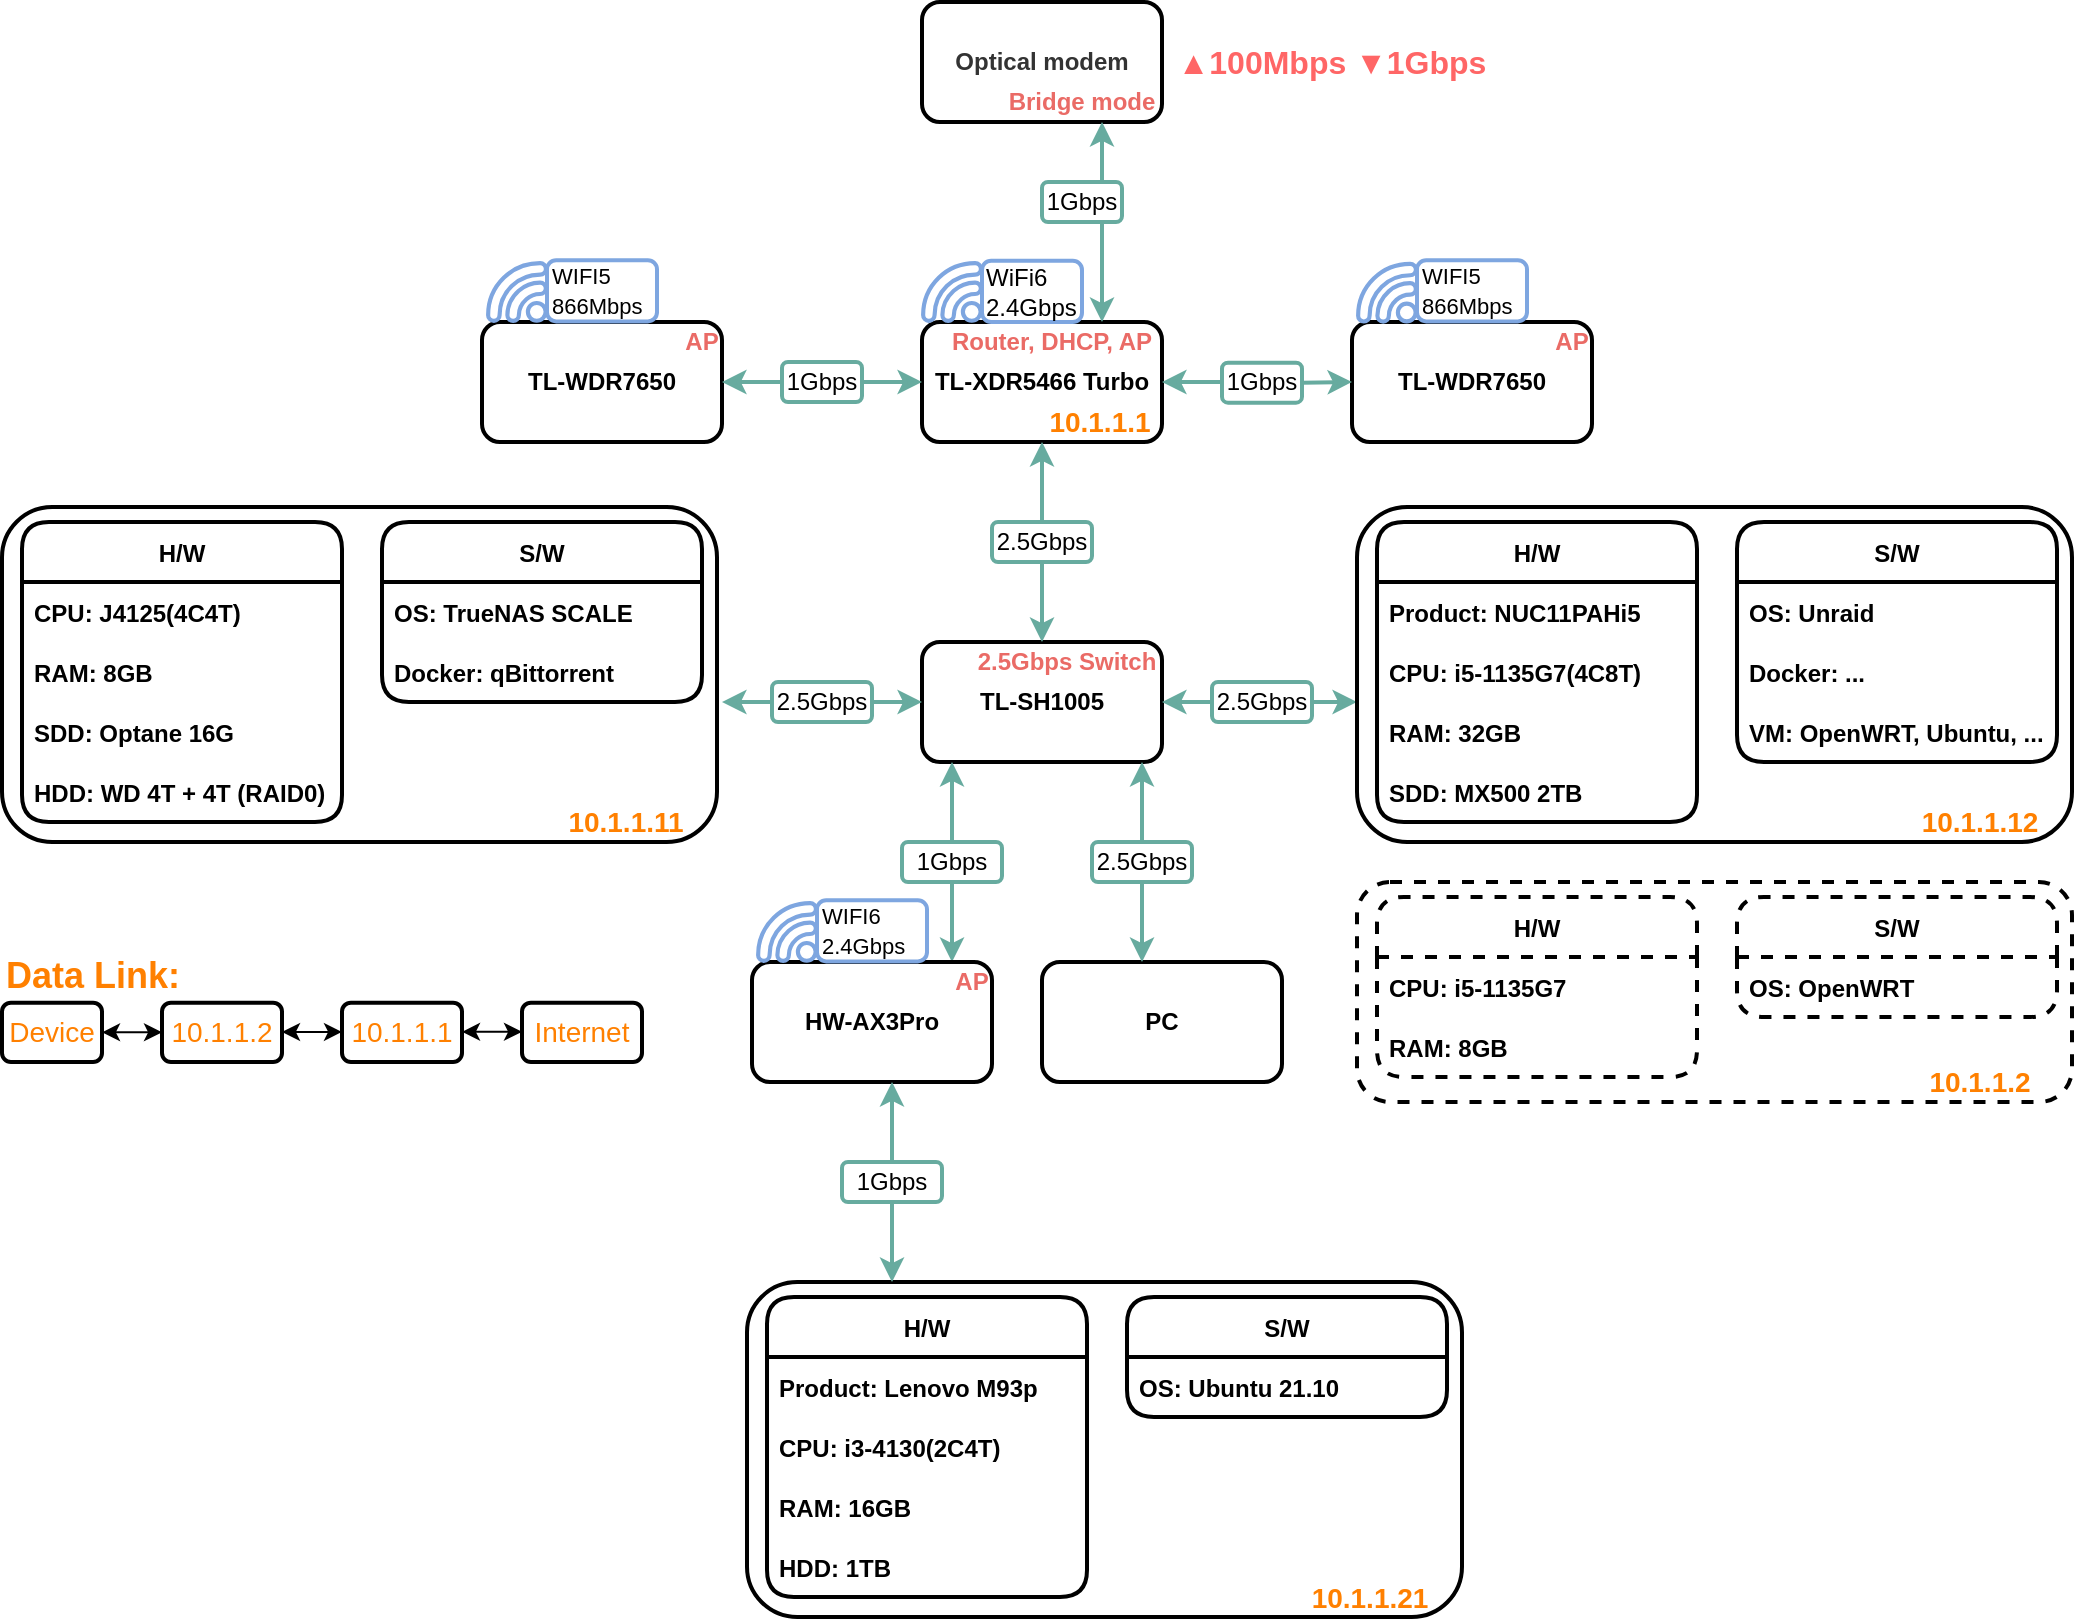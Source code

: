 <mxfile version="16.5.3" type="github" pages="5">
  <diagram id="VQ4VE7Mx4HnD_5_sAPkG" name="old">
    <mxGraphModel dx="3197" dy="1177" grid="1" gridSize="10" guides="1" tooltips="1" connect="1" arrows="1" fold="1" page="1" pageScale="1" pageWidth="827" pageHeight="1169" math="0" shadow="0">
      <root>
        <mxCell id="0" />
        <mxCell id="1" parent="0" />
        <mxCell id="6FV2TfDClfBSc-Q5UzaC-2" value="&lt;span style=&quot;color: rgb(51 , 51 , 51) ; background-color: rgb(255 , 255 , 255)&quot;&gt;&lt;b&gt;Optical modem&lt;/b&gt;&lt;/span&gt;" style="rounded=1;whiteSpace=wrap;html=1;strokeWidth=2;direction=east;" parent="1" vertex="1">
          <mxGeometry x="240" y="100" width="120" height="60" as="geometry" />
        </mxCell>
        <mxCell id="6FV2TfDClfBSc-Q5UzaC-3" value="&lt;b&gt;TL-XDR5466 Turbo&lt;/b&gt;" style="rounded=1;whiteSpace=wrap;html=1;strokeWidth=2;direction=east;" parent="1" vertex="1">
          <mxGeometry x="240" y="260" width="120" height="60" as="geometry" />
        </mxCell>
        <mxCell id="6FV2TfDClfBSc-Q5UzaC-4" value="&lt;span&gt;&lt;b&gt;TL-WDR7650&lt;/b&gt;&lt;/span&gt;" style="rounded=1;whiteSpace=wrap;html=1;strokeWidth=2;direction=east;" parent="1" vertex="1">
          <mxGeometry x="455" y="260" width="120" height="60" as="geometry" />
        </mxCell>
        <mxCell id="6FV2TfDClfBSc-Q5UzaC-5" value="&lt;b&gt;TL-WDR7650&lt;/b&gt;" style="rounded=1;whiteSpace=wrap;html=1;strokeWidth=2;direction=east;" parent="1" vertex="1">
          <mxGeometry x="20" y="260" width="120" height="60" as="geometry" />
        </mxCell>
        <mxCell id="6FV2TfDClfBSc-Q5UzaC-6" value="&lt;b&gt;TL-SH1005&lt;/b&gt;" style="rounded=1;whiteSpace=wrap;html=1;strokeWidth=2;direction=east;" parent="1" vertex="1">
          <mxGeometry x="240" y="420" width="120" height="60" as="geometry" />
        </mxCell>
        <mxCell id="DOvFgak3m1IFUrLa4z3Q-1" value="" style="endArrow=classic;startArrow=none;html=1;rounded=0;exitX=1;exitY=0.5;exitDx=0;exitDy=0;entryX=0;entryY=0.5;entryDx=0;entryDy=0;strokeColor=#67AB9F;strokeWidth=2;" parent="1" source="DOvFgak3m1IFUrLa4z3Q-2" target="6FV2TfDClfBSc-Q5UzaC-3" edge="1">
          <mxGeometry width="50" height="50" relative="1" as="geometry">
            <mxPoint x="170" y="290" as="sourcePoint" />
            <mxPoint x="220" y="240" as="targetPoint" />
          </mxGeometry>
        </mxCell>
        <mxCell id="DOvFgak3m1IFUrLa4z3Q-5" value="" style="endArrow=classic;startArrow=none;html=1;rounded=0;exitX=0.5;exitY=0;exitDx=0;exitDy=0;entryX=0.5;entryY=1;entryDx=0;entryDy=0;strokeColor=#67AB9F;strokeWidth=2;" parent="1" source="DOvFgak3m1IFUrLa4z3Q-11" target="6FV2TfDClfBSc-Q5UzaC-3" edge="1">
          <mxGeometry width="50" height="50" relative="1" as="geometry">
            <mxPoint x="360" y="350" as="sourcePoint" />
            <mxPoint x="410" y="300" as="targetPoint" />
          </mxGeometry>
        </mxCell>
        <mxCell id="DOvFgak3m1IFUrLa4z3Q-6" value="&lt;font color=&quot;#ea6b66&quot;&gt;&lt;b&gt;Router, DHCP, AP&lt;/b&gt;&lt;/font&gt;" style="text;html=1;strokeColor=none;fillColor=none;align=center;verticalAlign=middle;whiteSpace=wrap;rounded=0;direction=east;" parent="1" vertex="1">
          <mxGeometry x="250" y="260.33" width="110" height="20" as="geometry" />
        </mxCell>
        <mxCell id="DOvFgak3m1IFUrLa4z3Q-8" value="&lt;font color=&quot;#ea6b66&quot;&gt;&lt;b&gt;AP&lt;/b&gt;&lt;/font&gt;" style="text;html=1;strokeColor=none;fillColor=none;align=center;verticalAlign=middle;whiteSpace=wrap;rounded=0;direction=east;" parent="1" vertex="1">
          <mxGeometry x="120" y="260.33" width="20" height="20" as="geometry" />
        </mxCell>
        <mxCell id="DOvFgak3m1IFUrLa4z3Q-15" value="WiFi6&lt;br&gt;2.4Gbps" style="text;html=1;strokeColor=#7EA6E0;fillColor=none;align=left;verticalAlign=middle;whiteSpace=wrap;rounded=1;fontFamily=Helvetica;strokeWidth=2;direction=east;" parent="1" vertex="1">
          <mxGeometry x="270" y="229.38" width="50" height="30.63" as="geometry" />
        </mxCell>
        <mxCell id="DOvFgak3m1IFUrLa4z3Q-16" value="&lt;font color=&quot;#ea6b66&quot;&gt;&lt;b&gt;Bridge mode&lt;/b&gt;&lt;/font&gt;" style="text;html=1;strokeColor=none;fillColor=none;align=center;verticalAlign=middle;whiteSpace=wrap;rounded=0;direction=east;" parent="1" vertex="1">
          <mxGeometry x="280" y="140" width="80" height="20" as="geometry" />
        </mxCell>
        <mxCell id="DOvFgak3m1IFUrLa4z3Q-17" value="&lt;font style=&quot;font-size: 11px&quot;&gt;WIFI5&lt;br style=&quot;font-size: 11px&quot;&gt;866Mbps&lt;/font&gt;" style="text;html=1;strokeColor=#7EA6E0;fillColor=none;align=left;verticalAlign=middle;whiteSpace=wrap;rounded=1;fontFamily=Helvetica;strokeWidth=2;direction=east;" parent="1" vertex="1">
          <mxGeometry x="52.5" y="229.07" width="55" height="30.63" as="geometry" />
        </mxCell>
        <mxCell id="DOvFgak3m1IFUrLa4z3Q-19" value="" style="sketch=0;pointerEvents=1;shadow=0;dashed=0;html=1;strokeColor=#7EA6E0;fillColor=#7EA6E0;aspect=fixed;labelPosition=center;verticalLabelPosition=bottom;verticalAlign=top;align=center;outlineConnect=0;shape=mxgraph.vvd.wi_fi;fontColor=#FFB570;direction=north;strokeWidth=1;" parent="1" vertex="1">
          <mxGeometry x="22.5" y="230.01" width="30" height="30" as="geometry" />
        </mxCell>
        <mxCell id="DOvFgak3m1IFUrLa4z3Q-24" value="" style="endArrow=classic;startArrow=none;html=1;rounded=0;fontSize=11;fontColor=#FFB570;entryX=0.75;entryY=1;entryDx=0;entryDy=0;exitX=0.75;exitY=0;exitDx=0;exitDy=0;strokeColor=#67AB9F;strokeWidth=2;" parent="1" source="DOvFgak3m1IFUrLa4z3Q-25" target="6FV2TfDClfBSc-Q5UzaC-2" edge="1">
          <mxGeometry width="50" height="50" relative="1" as="geometry">
            <mxPoint x="360" y="320" as="sourcePoint" />
            <mxPoint x="410" y="270" as="targetPoint" />
          </mxGeometry>
        </mxCell>
        <mxCell id="DOvFgak3m1IFUrLa4z3Q-26" value="&lt;font color=&quot;#ea6b66&quot;&gt;&lt;b&gt;AP&lt;/b&gt;&lt;/font&gt;" style="text;html=1;strokeColor=none;fillColor=none;align=center;verticalAlign=middle;whiteSpace=wrap;rounded=0;direction=east;" parent="1" vertex="1">
          <mxGeometry x="555" y="260.33" width="20" height="20" as="geometry" />
        </mxCell>
        <mxCell id="DOvFgak3m1IFUrLa4z3Q-29" value="&lt;font color=&quot;#ea6b66&quot;&gt;&lt;b&gt;2.5Gbps Switch&lt;/b&gt;&lt;/font&gt;" style="text;html=1;strokeColor=none;fillColor=none;align=center;verticalAlign=middle;whiteSpace=wrap;rounded=0;direction=east;" parent="1" vertex="1">
          <mxGeometry x="265" y="420" width="95" height="20" as="geometry" />
        </mxCell>
        <mxCell id="DOvFgak3m1IFUrLa4z3Q-25" value="1Gbps" style="text;html=1;strokeColor=#67AB9F;fillColor=none;align=center;verticalAlign=middle;whiteSpace=wrap;rounded=1;fontFamily=Helvetica;strokeWidth=2;glass=0;shadow=0;sketch=0;direction=east;" parent="1" vertex="1">
          <mxGeometry x="300" y="190" width="40" height="20" as="geometry" />
        </mxCell>
        <mxCell id="DOvFgak3m1IFUrLa4z3Q-43" value="" style="endArrow=none;startArrow=classic;html=1;rounded=0;fontSize=11;fontColor=#FFB570;entryX=0.75;entryY=1;entryDx=0;entryDy=0;exitX=0.75;exitY=0;exitDx=0;exitDy=0;strokeColor=#67AB9F;strokeWidth=2;" parent="1" source="6FV2TfDClfBSc-Q5UzaC-3" target="DOvFgak3m1IFUrLa4z3Q-25" edge="1">
          <mxGeometry width="50" height="50" relative="1" as="geometry">
            <mxPoint x="330" y="260" as="sourcePoint" />
            <mxPoint x="330" y="180" as="targetPoint" />
          </mxGeometry>
        </mxCell>
        <mxCell id="DOvFgak3m1IFUrLa4z3Q-2" value="1Gbps" style="text;html=1;strokeColor=#67AB9F;fillColor=none;align=center;verticalAlign=middle;whiteSpace=wrap;rounded=1;fontFamily=Helvetica;strokeWidth=2;direction=east;" parent="1" vertex="1">
          <mxGeometry x="170" y="280" width="40" height="20" as="geometry" />
        </mxCell>
        <mxCell id="DOvFgak3m1IFUrLa4z3Q-44" value="" style="endArrow=none;startArrow=classic;html=1;rounded=0;exitX=1;exitY=0.5;exitDx=0;exitDy=0;entryX=0;entryY=0.5;entryDx=0;entryDy=0;strokeColor=#67AB9F;strokeWidth=2;" parent="1" source="6FV2TfDClfBSc-Q5UzaC-5" target="DOvFgak3m1IFUrLa4z3Q-2" edge="1">
          <mxGeometry width="50" height="50" relative="1" as="geometry">
            <mxPoint x="160" y="290" as="sourcePoint" />
            <mxPoint x="240" y="290" as="targetPoint" />
          </mxGeometry>
        </mxCell>
        <mxCell id="DOvFgak3m1IFUrLa4z3Q-47" value="&lt;font style=&quot;font-size: 11px&quot;&gt;WIFI5&lt;br style=&quot;font-size: 11px&quot;&gt;866Mbps&lt;/font&gt;" style="text;html=1;strokeColor=#7EA6E0;fillColor=none;align=left;verticalAlign=middle;whiteSpace=wrap;rounded=1;fontFamily=Helvetica;strokeWidth=2;direction=east;" parent="1" vertex="1">
          <mxGeometry x="487.5" y="229.07" width="55" height="30.63" as="geometry" />
        </mxCell>
        <mxCell id="DOvFgak3m1IFUrLa4z3Q-48" value="" style="sketch=0;pointerEvents=1;shadow=0;dashed=0;html=1;strokeColor=#7EA6E0;fillColor=#7EA6E0;aspect=fixed;labelPosition=center;verticalLabelPosition=bottom;verticalAlign=top;align=center;outlineConnect=0;shape=mxgraph.vvd.wi_fi;fontColor=#FFB570;direction=north;strokeWidth=1;" parent="1" vertex="1">
          <mxGeometry x="240" y="230.01" width="30" height="30" as="geometry" />
        </mxCell>
        <mxCell id="DOvFgak3m1IFUrLa4z3Q-49" value="" style="sketch=0;pointerEvents=1;shadow=0;dashed=0;html=1;strokeColor=#7EA6E0;fillColor=#7EA6E0;aspect=fixed;labelPosition=center;verticalLabelPosition=bottom;verticalAlign=top;align=center;outlineConnect=0;shape=mxgraph.vvd.wi_fi;fontColor=#FFB570;direction=north;strokeWidth=1;" parent="1" vertex="1">
          <mxGeometry x="457.5" y="230.33" width="30" height="30" as="geometry" />
        </mxCell>
        <mxCell id="DOvFgak3m1IFUrLa4z3Q-50" value="" style="endArrow=classic;startArrow=none;html=1;rounded=0;exitX=1;exitY=0.5;exitDx=0;exitDy=0;entryX=0;entryY=0.5;entryDx=0;entryDy=0;strokeColor=#67AB9F;strokeWidth=2;" parent="1" source="DOvFgak3m1IFUrLa4z3Q-51" target="6FV2TfDClfBSc-Q5UzaC-4" edge="1">
          <mxGeometry width="50" height="50" relative="1" as="geometry">
            <mxPoint x="379" y="290.32" as="sourcePoint" />
            <mxPoint x="449" y="290.32" as="targetPoint" />
          </mxGeometry>
        </mxCell>
        <mxCell id="DOvFgak3m1IFUrLa4z3Q-51" value="1Gbps" style="text;html=1;strokeColor=#67AB9F;fillColor=none;align=center;verticalAlign=middle;whiteSpace=wrap;rounded=1;fontFamily=Helvetica;strokeWidth=2;direction=east;" parent="1" vertex="1">
          <mxGeometry x="390" y="280.32" width="40" height="20" as="geometry" />
        </mxCell>
        <mxCell id="DOvFgak3m1IFUrLa4z3Q-52" value="" style="endArrow=none;startArrow=classic;html=1;rounded=0;entryX=1;entryY=0.5;entryDx=0;entryDy=0;strokeColor=#67AB9F;strokeWidth=2;exitX=1;exitY=0.5;exitDx=0;exitDy=0;" parent="1" source="6FV2TfDClfBSc-Q5UzaC-3" edge="1">
          <mxGeometry width="50" height="50" relative="1" as="geometry">
            <mxPoint x="380" y="270" as="sourcePoint" />
            <mxPoint x="390" y="289.98" as="targetPoint" />
          </mxGeometry>
        </mxCell>
        <mxCell id="DOvFgak3m1IFUrLa4z3Q-11" value="2.5Gbps" style="text;html=1;strokeColor=#67AB9F;fillColor=none;align=center;verticalAlign=middle;whiteSpace=wrap;rounded=1;fontFamily=Helvetica;strokeWidth=2;direction=east;" parent="1" vertex="1">
          <mxGeometry x="275" y="360" width="50" height="20" as="geometry" />
        </mxCell>
        <mxCell id="DOvFgak3m1IFUrLa4z3Q-55" value="" style="endArrow=none;startArrow=classic;html=1;rounded=0;exitX=0.5;exitY=0;exitDx=0;exitDy=0;entryX=0.5;entryY=1;entryDx=0;entryDy=0;strokeColor=#67AB9F;strokeWidth=2;" parent="1" source="6FV2TfDClfBSc-Q5UzaC-6" target="DOvFgak3m1IFUrLa4z3Q-11" edge="1">
          <mxGeometry width="50" height="50" relative="1" as="geometry">
            <mxPoint x="300" y="420" as="sourcePoint" />
            <mxPoint x="300" y="320" as="targetPoint" />
          </mxGeometry>
        </mxCell>
        <mxCell id="DOvFgak3m1IFUrLa4z3Q-69" value="" style="endArrow=classic;startArrow=none;html=1;rounded=0;fontSize=11;fontColor=#000000;strokeColor=#67AB9F;strokeWidth=2;jumpSize=8;" parent="1" source="DOvFgak3m1IFUrLa4z3Q-70" edge="1">
          <mxGeometry width="50" height="50" relative="1" as="geometry">
            <mxPoint x="360" y="450" as="sourcePoint" />
            <mxPoint x="457.5" y="450" as="targetPoint" />
          </mxGeometry>
        </mxCell>
        <mxCell id="DOvFgak3m1IFUrLa4z3Q-70" value="2.5Gbps" style="text;html=1;strokeColor=#67AB9F;fillColor=none;align=center;verticalAlign=middle;whiteSpace=wrap;rounded=1;fontFamily=Helvetica;strokeWidth=2;direction=east;" parent="1" vertex="1">
          <mxGeometry x="385" y="440" width="50" height="20" as="geometry" />
        </mxCell>
        <mxCell id="DOvFgak3m1IFUrLa4z3Q-71" value="" style="endArrow=none;startArrow=classic;html=1;rounded=0;fontSize=11;fontColor=#000000;strokeColor=#67AB9F;strokeWidth=2;jumpSize=8;entryX=0;entryY=0.5;entryDx=0;entryDy=0;exitX=0;exitY=0.5;exitDx=0;exitDy=0;" parent="1" target="DOvFgak3m1IFUrLa4z3Q-70" edge="1">
          <mxGeometry width="50" height="50" relative="1" as="geometry">
            <mxPoint x="360" y="450" as="sourcePoint" />
            <mxPoint x="457.5" y="450" as="targetPoint" />
          </mxGeometry>
        </mxCell>
        <mxCell id="DOvFgak3m1IFUrLa4z3Q-75" value="" style="endArrow=classic;startArrow=none;html=1;rounded=0;fontSize=11;fontColor=#000000;strokeColor=#67AB9F;strokeWidth=2;jumpSize=8;entryX=0;entryY=0.5;entryDx=0;entryDy=0;exitX=1;exitY=0.5;exitDx=0;exitDy=0;" parent="1" source="DOvFgak3m1IFUrLa4z3Q-76" target="6FV2TfDClfBSc-Q5UzaC-6" edge="1">
          <mxGeometry width="50" height="50" relative="1" as="geometry">
            <mxPoint x="150" y="470" as="sourcePoint" />
            <mxPoint x="200" y="420" as="targetPoint" />
          </mxGeometry>
        </mxCell>
        <mxCell id="DOvFgak3m1IFUrLa4z3Q-76" value="2.5Gbps" style="text;html=1;strokeColor=#67AB9F;fillColor=none;align=center;verticalAlign=middle;whiteSpace=wrap;rounded=1;fontFamily=Helvetica;strokeWidth=2;direction=east;" parent="1" vertex="1">
          <mxGeometry x="165" y="440" width="50" height="20" as="geometry" />
        </mxCell>
        <mxCell id="DOvFgak3m1IFUrLa4z3Q-77" value="" style="endArrow=none;startArrow=classic;html=1;rounded=0;fontSize=11;fontColor=#000000;strokeColor=#67AB9F;strokeWidth=2;jumpSize=8;entryX=0;entryY=0.5;entryDx=0;entryDy=0;exitX=1;exitY=0.5;exitDx=0;exitDy=0;" parent="1" target="DOvFgak3m1IFUrLa4z3Q-76" edge="1">
          <mxGeometry width="50" height="50" relative="1" as="geometry">
            <mxPoint x="140" y="450" as="sourcePoint" />
            <mxPoint x="240" y="450" as="targetPoint" />
          </mxGeometry>
        </mxCell>
        <mxCell id="SOlx1VLBbX4S1yeBEUeR-3" value="" style="rounded=1;whiteSpace=wrap;html=1;shadow=0;glass=0;sketch=0;fontSize=11;fontColor=#000000;strokeColor=#000000;strokeWidth=2;fillColor=none;" parent="1" vertex="1">
          <mxGeometry x="-220" y="352.5" width="357.5" height="167.5" as="geometry" />
        </mxCell>
        <mxCell id="SOlx1VLBbX4S1yeBEUeR-8" value="H/W" style="swimlane;fontStyle=1;childLayout=stackLayout;horizontal=1;startSize=30;horizontalStack=0;resizeParent=1;resizeParentMax=0;resizeLast=0;collapsible=1;marginBottom=0;rounded=1;strokeWidth=2;" parent="1" vertex="1">
          <mxGeometry x="-210" y="360" width="160" height="150" as="geometry">
            <mxRectangle x="-160" y="360" width="60" height="30" as="alternateBounds" />
          </mxGeometry>
        </mxCell>
        <mxCell id="SOlx1VLBbX4S1yeBEUeR-9" value="CPU: J4125(4C4T)" style="text;strokeColor=none;fillColor=none;align=left;verticalAlign=middle;spacingLeft=4;spacingRight=4;overflow=hidden;points=[[0,0.5],[1,0.5]];portConstraint=eastwest;rotatable=0;fontStyle=1" parent="SOlx1VLBbX4S1yeBEUeR-8" vertex="1">
          <mxGeometry y="30" width="160" height="30" as="geometry" />
        </mxCell>
        <mxCell id="SOlx1VLBbX4S1yeBEUeR-10" value="RAM: 8GB" style="text;strokeColor=none;fillColor=none;align=left;verticalAlign=middle;spacingLeft=4;spacingRight=4;overflow=hidden;points=[[0,0.5],[1,0.5]];portConstraint=eastwest;rotatable=0;fontStyle=1" parent="SOlx1VLBbX4S1yeBEUeR-8" vertex="1">
          <mxGeometry y="60" width="160" height="30" as="geometry" />
        </mxCell>
        <mxCell id="SOlx1VLBbX4S1yeBEUeR-11" value="SDD: Optane 16G" style="text;strokeColor=none;fillColor=none;align=left;verticalAlign=middle;spacingLeft=4;spacingRight=4;overflow=hidden;points=[[0,0.5],[1,0.5]];portConstraint=eastwest;rotatable=0;fontStyle=1" parent="SOlx1VLBbX4S1yeBEUeR-8" vertex="1">
          <mxGeometry y="90" width="160" height="30" as="geometry" />
        </mxCell>
        <mxCell id="SOlx1VLBbX4S1yeBEUeR-12" value="HDD: WD 4T + 4T (RAID0)" style="text;strokeColor=none;fillColor=none;align=left;verticalAlign=middle;spacingLeft=4;spacingRight=4;overflow=hidden;points=[[0,0.5],[1,0.5]];portConstraint=eastwest;rotatable=0;rounded=1;fontStyle=1" parent="SOlx1VLBbX4S1yeBEUeR-8" vertex="1">
          <mxGeometry y="120" width="160" height="30" as="geometry" />
        </mxCell>
        <mxCell id="SOlx1VLBbX4S1yeBEUeR-13" value="S/W" style="swimlane;fontStyle=1;childLayout=stackLayout;horizontal=1;startSize=30;horizontalStack=0;resizeParent=1;resizeParentMax=0;resizeLast=0;collapsible=1;marginBottom=0;rounded=1;strokeWidth=2;" parent="1" vertex="1">
          <mxGeometry x="-30" y="360" width="160" height="90" as="geometry">
            <mxRectangle x="-160" y="360" width="60" height="30" as="alternateBounds" />
          </mxGeometry>
        </mxCell>
        <mxCell id="SOlx1VLBbX4S1yeBEUeR-14" value="OS: TrueNAS SCALE" style="text;strokeColor=none;fillColor=none;align=left;verticalAlign=middle;spacingLeft=4;spacingRight=4;overflow=hidden;points=[[0,0.5],[1,0.5]];portConstraint=eastwest;rotatable=0;fontStyle=1" parent="SOlx1VLBbX4S1yeBEUeR-13" vertex="1">
          <mxGeometry y="30" width="160" height="30" as="geometry" />
        </mxCell>
        <mxCell id="SOlx1VLBbX4S1yeBEUeR-15" value="Docker: qBittorrent" style="text;strokeColor=none;fillColor=none;align=left;verticalAlign=middle;spacingLeft=4;spacingRight=4;overflow=hidden;points=[[0,0.5],[1,0.5]];portConstraint=eastwest;rotatable=0;fontStyle=1" parent="SOlx1VLBbX4S1yeBEUeR-13" vertex="1">
          <mxGeometry y="60" width="160" height="30" as="geometry" />
        </mxCell>
        <mxCell id="SOlx1VLBbX4S1yeBEUeR-18" value="&lt;font color=&quot;#ff6666&quot; style=&quot;font-size: 16px&quot;&gt;&lt;b&gt;▲100Mbps&amp;nbsp;&lt;/b&gt;&lt;span&gt;&lt;b&gt;▼&lt;/b&gt;&lt;/span&gt;&lt;b&gt;1Gbps&lt;/b&gt;&lt;/font&gt;" style="text;html=1;strokeColor=none;fillColor=none;align=center;verticalAlign=middle;whiteSpace=wrap;rounded=0;" parent="1" vertex="1">
          <mxGeometry x="375" y="120" width="140" height="20" as="geometry" />
        </mxCell>
        <mxCell id="SOlx1VLBbX4S1yeBEUeR-28" value="" style="rounded=1;whiteSpace=wrap;html=1;shadow=0;glass=0;sketch=0;fontSize=11;fontColor=#000000;strokeColor=#000000;strokeWidth=2;fillColor=none;" parent="1" vertex="1">
          <mxGeometry x="457.5" y="352.5" width="357.5" height="167.5" as="geometry" />
        </mxCell>
        <mxCell id="SOlx1VLBbX4S1yeBEUeR-29" value="H/W" style="swimlane;fontStyle=1;childLayout=stackLayout;horizontal=1;startSize=30;horizontalStack=0;resizeParent=1;resizeParentMax=0;resizeLast=0;collapsible=1;marginBottom=0;rounded=1;strokeWidth=2;" parent="1" vertex="1">
          <mxGeometry x="467.5" y="360" width="160" height="150" as="geometry">
            <mxRectangle x="467.5" y="360" width="60" height="30" as="alternateBounds" />
          </mxGeometry>
        </mxCell>
        <mxCell id="SOlx1VLBbX4S1yeBEUeR-37" value="Product: NUC11PAHi5" style="text;strokeColor=none;fillColor=none;align=left;verticalAlign=middle;spacingLeft=4;spacingRight=4;overflow=hidden;points=[[0,0.5],[1,0.5]];portConstraint=eastwest;rotatable=0;rounded=1;fontColor=#000000;fontStyle=1" parent="SOlx1VLBbX4S1yeBEUeR-29" vertex="1">
          <mxGeometry y="30" width="160" height="30" as="geometry" />
        </mxCell>
        <mxCell id="SOlx1VLBbX4S1yeBEUeR-30" value="CPU: i5-1135G7(4C8T)" style="text;strokeColor=none;fillColor=none;align=left;verticalAlign=middle;spacingLeft=4;spacingRight=4;overflow=hidden;points=[[0,0.5],[1,0.5]];portConstraint=eastwest;rotatable=0;fontStyle=1" parent="SOlx1VLBbX4S1yeBEUeR-29" vertex="1">
          <mxGeometry y="60" width="160" height="30" as="geometry" />
        </mxCell>
        <mxCell id="SOlx1VLBbX4S1yeBEUeR-31" value="RAM: 32GB" style="text;strokeColor=none;fillColor=none;align=left;verticalAlign=middle;spacingLeft=4;spacingRight=4;overflow=hidden;points=[[0,0.5],[1,0.5]];portConstraint=eastwest;rotatable=0;fontStyle=1" parent="SOlx1VLBbX4S1yeBEUeR-29" vertex="1">
          <mxGeometry y="90" width="160" height="30" as="geometry" />
        </mxCell>
        <mxCell id="SOlx1VLBbX4S1yeBEUeR-32" value="SDD: MX500 2TB" style="text;strokeColor=none;fillColor=none;align=left;verticalAlign=middle;spacingLeft=4;spacingRight=4;overflow=hidden;points=[[0,0.5],[1,0.5]];portConstraint=eastwest;rotatable=0;fontStyle=1" parent="SOlx1VLBbX4S1yeBEUeR-29" vertex="1">
          <mxGeometry y="120" width="160" height="30" as="geometry" />
        </mxCell>
        <mxCell id="SOlx1VLBbX4S1yeBEUeR-34" value="S/W" style="swimlane;fontStyle=1;childLayout=stackLayout;horizontal=1;startSize=30;horizontalStack=0;resizeParent=1;resizeParentMax=0;resizeLast=0;collapsible=1;marginBottom=0;rounded=1;strokeWidth=2;" parent="1" vertex="1">
          <mxGeometry x="647.5" y="360" width="160" height="120" as="geometry">
            <mxRectangle x="647.5" y="360" width="60" height="30" as="alternateBounds" />
          </mxGeometry>
        </mxCell>
        <mxCell id="SOlx1VLBbX4S1yeBEUeR-35" value="OS: Unraid" style="text;strokeColor=none;fillColor=none;align=left;verticalAlign=middle;spacingLeft=4;spacingRight=4;overflow=hidden;points=[[0,0.5],[1,0.5]];portConstraint=eastwest;rotatable=0;fontStyle=1" parent="SOlx1VLBbX4S1yeBEUeR-34" vertex="1">
          <mxGeometry y="30" width="160" height="30" as="geometry" />
        </mxCell>
        <mxCell id="SOlx1VLBbX4S1yeBEUeR-36" value="Docker: ..." style="text;strokeColor=none;fillColor=none;align=left;verticalAlign=middle;spacingLeft=4;spacingRight=4;overflow=hidden;points=[[0,0.5],[1,0.5]];portConstraint=eastwest;rotatable=0;fontStyle=1" parent="SOlx1VLBbX4S1yeBEUeR-34" vertex="1">
          <mxGeometry y="60" width="160" height="30" as="geometry" />
        </mxCell>
        <mxCell id="SOlx1VLBbX4S1yeBEUeR-39" value="VM: OpenWRT, Ubuntu, ..." style="text;strokeColor=none;fillColor=none;align=left;verticalAlign=middle;spacingLeft=4;spacingRight=4;overflow=hidden;points=[[0,0.5],[1,0.5]];portConstraint=eastwest;rotatable=0;rounded=1;fontColor=#000000;fontStyle=1" parent="SOlx1VLBbX4S1yeBEUeR-34" vertex="1">
          <mxGeometry y="90" width="160" height="30" as="geometry" />
        </mxCell>
        <mxCell id="SOlx1VLBbX4S1yeBEUeR-49" value="&lt;span&gt;&lt;b&gt;PC&lt;/b&gt;&lt;/span&gt;" style="rounded=1;whiteSpace=wrap;html=1;strokeWidth=2;direction=east;" parent="1" vertex="1">
          <mxGeometry x="300" y="580.0" width="120" height="60" as="geometry" />
        </mxCell>
        <mxCell id="SOlx1VLBbX4S1yeBEUeR-58" value="" style="rounded=1;whiteSpace=wrap;html=1;shadow=0;glass=0;sketch=0;fontSize=11;fontColor=#000000;strokeColor=#000000;strokeWidth=2;fillColor=none;dashed=1;" parent="1" vertex="1">
          <mxGeometry x="457.5" y="540" width="357.5" height="110" as="geometry" />
        </mxCell>
        <mxCell id="SOlx1VLBbX4S1yeBEUeR-59" value="H/W" style="swimlane;fontStyle=1;childLayout=stackLayout;horizontal=1;startSize=30;horizontalStack=0;resizeParent=1;resizeParentMax=0;resizeLast=0;collapsible=1;marginBottom=0;rounded=1;strokeWidth=2;dashed=1;" parent="1" vertex="1">
          <mxGeometry x="467.5" y="547.5" width="160" height="90" as="geometry">
            <mxRectangle x="467.5" y="360" width="60" height="30" as="alternateBounds" />
          </mxGeometry>
        </mxCell>
        <mxCell id="SOlx1VLBbX4S1yeBEUeR-61" value="CPU: i5-1135G7" style="text;strokeColor=none;fillColor=none;align=left;verticalAlign=middle;spacingLeft=4;spacingRight=4;overflow=hidden;points=[[0,0.5],[1,0.5]];portConstraint=eastwest;rotatable=0;fontStyle=1" parent="SOlx1VLBbX4S1yeBEUeR-59" vertex="1">
          <mxGeometry y="30" width="160" height="30" as="geometry" />
        </mxCell>
        <mxCell id="SOlx1VLBbX4S1yeBEUeR-62" value="RAM: 8GB" style="text;strokeColor=none;fillColor=none;align=left;verticalAlign=middle;spacingLeft=4;spacingRight=4;overflow=hidden;points=[[0,0.5],[1,0.5]];portConstraint=eastwest;rotatable=0;fontStyle=1" parent="SOlx1VLBbX4S1yeBEUeR-59" vertex="1">
          <mxGeometry y="60" width="160" height="30" as="geometry" />
        </mxCell>
        <mxCell id="SOlx1VLBbX4S1yeBEUeR-64" value="S/W" style="swimlane;fontStyle=1;childLayout=stackLayout;horizontal=1;startSize=30;horizontalStack=0;resizeParent=1;resizeParentMax=0;resizeLast=0;collapsible=1;marginBottom=0;rounded=1;dashed=1;strokeWidth=2;" parent="1" vertex="1">
          <mxGeometry x="647.5" y="547.5" width="160" height="60" as="geometry">
            <mxRectangle x="647.5" y="360" width="60" height="30" as="alternateBounds" />
          </mxGeometry>
        </mxCell>
        <mxCell id="SOlx1VLBbX4S1yeBEUeR-65" value="OS: OpenWRT" style="text;strokeColor=none;fillColor=none;align=left;verticalAlign=middle;spacingLeft=4;spacingRight=4;overflow=hidden;points=[[0,0.5],[1,0.5]];portConstraint=eastwest;rotatable=0;fontStyle=1" parent="SOlx1VLBbX4S1yeBEUeR-64" vertex="1">
          <mxGeometry y="30" width="160" height="30" as="geometry" />
        </mxCell>
        <mxCell id="SOlx1VLBbX4S1yeBEUeR-69" value="" style="endArrow=classic;startArrow=none;html=1;rounded=0;exitX=0.5;exitY=0;exitDx=0;exitDy=0;entryX=0.5;entryY=1;entryDx=0;entryDy=0;strokeColor=#67AB9F;strokeWidth=2;" parent="1" source="SOlx1VLBbX4S1yeBEUeR-70" edge="1">
          <mxGeometry width="50" height="50" relative="1" as="geometry">
            <mxPoint x="315" y="510" as="sourcePoint" />
            <mxPoint x="255" y="480" as="targetPoint" />
          </mxGeometry>
        </mxCell>
        <mxCell id="SOlx1VLBbX4S1yeBEUeR-70" value="1Gbps" style="text;html=1;strokeColor=#67AB9F;fillColor=none;align=center;verticalAlign=middle;whiteSpace=wrap;rounded=1;fontFamily=Helvetica;strokeWidth=2;direction=east;" parent="1" vertex="1">
          <mxGeometry x="230" y="520" width="50" height="20" as="geometry" />
        </mxCell>
        <mxCell id="SOlx1VLBbX4S1yeBEUeR-71" value="" style="endArrow=none;startArrow=classic;html=1;rounded=0;exitX=0.5;exitY=0;exitDx=0;exitDy=0;entryX=0.5;entryY=1;entryDx=0;entryDy=0;strokeColor=#67AB9F;strokeWidth=2;" parent="1" target="SOlx1VLBbX4S1yeBEUeR-70" edge="1">
          <mxGeometry width="50" height="50" relative="1" as="geometry">
            <mxPoint x="255" y="580" as="sourcePoint" />
            <mxPoint x="255" y="480" as="targetPoint" />
          </mxGeometry>
        </mxCell>
        <mxCell id="SOlx1VLBbX4S1yeBEUeR-72" value="&lt;b&gt;&lt;font color=&quot;#ff8000&quot; style=&quot;font-size: 14px&quot;&gt;10.1.1.2&lt;/font&gt;&lt;/b&gt;" style="text;html=1;strokeColor=none;fillColor=none;align=center;verticalAlign=middle;whiteSpace=wrap;rounded=0;direction=east;" parent="1" vertex="1">
          <mxGeometry x="740" y="630" width="57.5" height="20" as="geometry" />
        </mxCell>
        <mxCell id="SOlx1VLBbX4S1yeBEUeR-73" value="&lt;b&gt;&lt;font color=&quot;#ff8000&quot; style=&quot;font-size: 14px&quot;&gt;10.1.1.11&lt;/font&gt;&lt;/b&gt;" style="text;html=1;strokeColor=none;fillColor=none;align=center;verticalAlign=middle;whiteSpace=wrap;rounded=0;direction=east;" parent="1" vertex="1">
          <mxGeometry x="62.5" y="500" width="57.5" height="20" as="geometry" />
        </mxCell>
        <mxCell id="SOlx1VLBbX4S1yeBEUeR-74" value="&lt;b&gt;&lt;font color=&quot;#ff8000&quot; style=&quot;font-size: 14px&quot;&gt;10.1.1.1&lt;/font&gt;&lt;/b&gt;" style="text;html=1;strokeColor=none;fillColor=none;align=center;verticalAlign=middle;whiteSpace=wrap;rounded=0;direction=east;" parent="1" vertex="1">
          <mxGeometry x="300" y="300" width="57.5" height="20" as="geometry" />
        </mxCell>
        <mxCell id="SOlx1VLBbX4S1yeBEUeR-75" value="&lt;b&gt;&lt;font color=&quot;#ff8000&quot; style=&quot;font-size: 14px&quot;&gt;10.1.1.12&lt;/font&gt;&lt;/b&gt;" style="text;html=1;strokeColor=none;fillColor=none;align=center;verticalAlign=middle;whiteSpace=wrap;rounded=0;direction=east;" parent="1" vertex="1">
          <mxGeometry x="740" y="500" width="57.5" height="20" as="geometry" />
        </mxCell>
        <mxCell id="SOlx1VLBbX4S1yeBEUeR-76" value="" style="endArrow=classic;startArrow=none;html=1;rounded=0;exitX=0.5;exitY=0;exitDx=0;exitDy=0;entryX=0.5;entryY=1;entryDx=0;entryDy=0;strokeColor=#67AB9F;strokeWidth=2;" parent="1" source="SOlx1VLBbX4S1yeBEUeR-77" edge="1">
          <mxGeometry width="50" height="50" relative="1" as="geometry">
            <mxPoint x="410" y="510" as="sourcePoint" />
            <mxPoint x="350" y="480" as="targetPoint" />
          </mxGeometry>
        </mxCell>
        <mxCell id="SOlx1VLBbX4S1yeBEUeR-77" value="2.5Gbps" style="text;html=1;strokeColor=#67AB9F;fillColor=none;align=center;verticalAlign=middle;whiteSpace=wrap;rounded=1;fontFamily=Helvetica;strokeWidth=2;direction=east;" parent="1" vertex="1">
          <mxGeometry x="325" y="520" width="50" height="20" as="geometry" />
        </mxCell>
        <mxCell id="SOlx1VLBbX4S1yeBEUeR-78" value="" style="endArrow=none;startArrow=classic;html=1;rounded=0;exitX=0.5;exitY=0;exitDx=0;exitDy=0;entryX=0.5;entryY=1;entryDx=0;entryDy=0;strokeColor=#67AB9F;strokeWidth=2;" parent="1" target="SOlx1VLBbX4S1yeBEUeR-77" edge="1">
          <mxGeometry width="50" height="50" relative="1" as="geometry">
            <mxPoint x="350" y="580" as="sourcePoint" />
            <mxPoint x="350" y="480" as="targetPoint" />
          </mxGeometry>
        </mxCell>
        <mxCell id="SOlx1VLBbX4S1yeBEUeR-81" value="&lt;b&gt;HW-AX3Pro&lt;/b&gt;" style="rounded=1;whiteSpace=wrap;html=1;strokeWidth=2;direction=east;" parent="1" vertex="1">
          <mxGeometry x="155" y="580.0" width="120" height="60" as="geometry" />
        </mxCell>
        <mxCell id="SOlx1VLBbX4S1yeBEUeR-82" value="&lt;font color=&quot;#ea6b66&quot;&gt;&lt;b&gt;AP&lt;/b&gt;&lt;/font&gt;" style="text;html=1;strokeColor=none;fillColor=none;align=center;verticalAlign=middle;whiteSpace=wrap;rounded=0;direction=east;" parent="1" vertex="1">
          <mxGeometry x="255" y="580.33" width="20" height="20" as="geometry" />
        </mxCell>
        <mxCell id="SOlx1VLBbX4S1yeBEUeR-83" value="&lt;font style=&quot;font-size: 11px&quot;&gt;WIFI6&lt;br style=&quot;font-size: 11px&quot;&gt;2.4Gbps&lt;/font&gt;" style="text;html=1;strokeColor=#7EA6E0;fillColor=none;align=left;verticalAlign=middle;whiteSpace=wrap;rounded=1;fontFamily=Helvetica;strokeWidth=2;direction=east;" parent="1" vertex="1">
          <mxGeometry x="187.5" y="549.07" width="55" height="30.63" as="geometry" />
        </mxCell>
        <mxCell id="SOlx1VLBbX4S1yeBEUeR-84" value="" style="sketch=0;pointerEvents=1;shadow=0;dashed=0;html=1;strokeColor=#7EA6E0;fillColor=#7EA6E0;aspect=fixed;labelPosition=center;verticalLabelPosition=bottom;verticalAlign=top;align=center;outlineConnect=0;shape=mxgraph.vvd.wi_fi;fontColor=#FFB570;direction=north;strokeWidth=1;" parent="1" vertex="1">
          <mxGeometry x="157.5" y="550.01" width="30" height="30" as="geometry" />
        </mxCell>
        <mxCell id="SOlx1VLBbX4S1yeBEUeR-88" value="&lt;b&gt;&lt;font style=&quot;font-size: 18px&quot;&gt;Data Link:&lt;/font&gt;&lt;/b&gt;" style="text;whiteSpace=wrap;html=1;fontSize=14;fontColor=#FF8000;" parent="1" vertex="1">
          <mxGeometry x="-220" y="570" width="130" height="30" as="geometry" />
        </mxCell>
        <mxCell id="SOlx1VLBbX4S1yeBEUeR-91" value="Device" style="rounded=1;whiteSpace=wrap;html=1;fontSize=14;fontColor=#FF8000;strokeWidth=2;" parent="1" vertex="1">
          <mxGeometry x="-220" y="600.33" width="50" height="29.67" as="geometry" />
        </mxCell>
        <mxCell id="SOlx1VLBbX4S1yeBEUeR-92" value="10.1.1.2" style="rounded=1;whiteSpace=wrap;html=1;fontSize=14;fontColor=#FF8000;strokeWidth=2;" parent="1" vertex="1">
          <mxGeometry x="-140" y="600.33" width="60" height="29.67" as="geometry" />
        </mxCell>
        <mxCell id="SOlx1VLBbX4S1yeBEUeR-93" value="10.1.1.1" style="rounded=1;whiteSpace=wrap;html=1;fontSize=14;fontColor=#FF8000;strokeWidth=2;" parent="1" vertex="1">
          <mxGeometry x="-50" y="600.33" width="60" height="29.67" as="geometry" />
        </mxCell>
        <mxCell id="SOlx1VLBbX4S1yeBEUeR-96" value="" style="endArrow=classic;startArrow=classic;html=1;rounded=0;fontSize=14;fontColor=#FF8000;exitX=1;exitY=0.5;exitDx=0;exitDy=0;entryX=0;entryY=0.5;entryDx=0;entryDy=0;" parent="1" source="SOlx1VLBbX4S1yeBEUeR-91" target="SOlx1VLBbX4S1yeBEUeR-92" edge="1">
          <mxGeometry width="50" height="50" relative="1" as="geometry">
            <mxPoint x="-150" y="597.5" as="sourcePoint" />
            <mxPoint x="-100" y="547.5" as="targetPoint" />
          </mxGeometry>
        </mxCell>
        <mxCell id="SOlx1VLBbX4S1yeBEUeR-97" value="" style="endArrow=classic;startArrow=classic;html=1;rounded=0;fontSize=14;fontColor=#FF8000;exitX=1;exitY=0.5;exitDx=0;exitDy=0;entryX=0;entryY=0.5;entryDx=0;entryDy=0;" parent="1" edge="1">
          <mxGeometry width="50" height="50" relative="1" as="geometry">
            <mxPoint x="-80" y="614.955" as="sourcePoint" />
            <mxPoint x="-50" y="614.955" as="targetPoint" />
          </mxGeometry>
        </mxCell>
        <mxCell id="SOlx1VLBbX4S1yeBEUeR-98" value="Internet" style="rounded=1;whiteSpace=wrap;html=1;fontSize=14;fontColor=#FF8000;strokeWidth=2;" parent="1" vertex="1">
          <mxGeometry x="40" y="600.33" width="60" height="29.67" as="geometry" />
        </mxCell>
        <mxCell id="SOlx1VLBbX4S1yeBEUeR-99" value="" style="endArrow=classic;startArrow=classic;html=1;rounded=0;fontSize=14;fontColor=#FF8000;exitX=1;exitY=0.5;exitDx=0;exitDy=0;entryX=0;entryY=0.5;entryDx=0;entryDy=0;" parent="1" edge="1">
          <mxGeometry width="50" height="50" relative="1" as="geometry">
            <mxPoint x="10" y="614.915" as="sourcePoint" />
            <mxPoint x="40" y="614.915" as="targetPoint" />
          </mxGeometry>
        </mxCell>
        <mxCell id="o01UWzwrqL6uOO3E9V0u-3" value="" style="rounded=1;whiteSpace=wrap;html=1;shadow=0;glass=0;sketch=0;fontSize=11;fontColor=#000000;strokeColor=#000000;strokeWidth=2;fillColor=none;" parent="1" vertex="1">
          <mxGeometry x="152.5" y="740" width="357.5" height="167.5" as="geometry" />
        </mxCell>
        <mxCell id="o01UWzwrqL6uOO3E9V0u-4" value="H/W" style="swimlane;fontStyle=1;childLayout=stackLayout;horizontal=1;startSize=30;horizontalStack=0;resizeParent=1;resizeParentMax=0;resizeLast=0;collapsible=1;marginBottom=0;rounded=1;strokeWidth=2;" parent="1" vertex="1">
          <mxGeometry x="162.5" y="747.5" width="160" height="150" as="geometry">
            <mxRectangle x="467.5" y="360" width="60" height="30" as="alternateBounds" />
          </mxGeometry>
        </mxCell>
        <mxCell id="o01UWzwrqL6uOO3E9V0u-5" value="Product: Lenovo M93p" style="text;strokeColor=none;fillColor=none;align=left;verticalAlign=middle;spacingLeft=4;spacingRight=4;overflow=hidden;points=[[0,0.5],[1,0.5]];portConstraint=eastwest;rotatable=0;rounded=1;fontColor=#000000;fontStyle=1" parent="o01UWzwrqL6uOO3E9V0u-4" vertex="1">
          <mxGeometry y="30" width="160" height="30" as="geometry" />
        </mxCell>
        <mxCell id="o01UWzwrqL6uOO3E9V0u-6" value="CPU: i3-4130(2C4T)" style="text;strokeColor=none;fillColor=none;align=left;verticalAlign=middle;spacingLeft=4;spacingRight=4;overflow=hidden;points=[[0,0.5],[1,0.5]];portConstraint=eastwest;rotatable=0;fontStyle=1" parent="o01UWzwrqL6uOO3E9V0u-4" vertex="1">
          <mxGeometry y="60" width="160" height="30" as="geometry" />
        </mxCell>
        <mxCell id="o01UWzwrqL6uOO3E9V0u-7" value="RAM: 16GB" style="text;strokeColor=none;fillColor=none;align=left;verticalAlign=middle;spacingLeft=4;spacingRight=4;overflow=hidden;points=[[0,0.5],[1,0.5]];portConstraint=eastwest;rotatable=0;fontStyle=1" parent="o01UWzwrqL6uOO3E9V0u-4" vertex="1">
          <mxGeometry y="90" width="160" height="30" as="geometry" />
        </mxCell>
        <mxCell id="o01UWzwrqL6uOO3E9V0u-8" value="HDD: 1TB" style="text;strokeColor=none;fillColor=none;align=left;verticalAlign=middle;spacingLeft=4;spacingRight=4;overflow=hidden;points=[[0,0.5],[1,0.5]];portConstraint=eastwest;rotatable=0;fontStyle=1" parent="o01UWzwrqL6uOO3E9V0u-4" vertex="1">
          <mxGeometry y="120" width="160" height="30" as="geometry" />
        </mxCell>
        <mxCell id="o01UWzwrqL6uOO3E9V0u-9" value="S/W" style="swimlane;fontStyle=1;childLayout=stackLayout;horizontal=1;startSize=30;horizontalStack=0;resizeParent=1;resizeParentMax=0;resizeLast=0;collapsible=1;marginBottom=0;rounded=1;strokeWidth=2;" parent="1" vertex="1">
          <mxGeometry x="342.5" y="747.5" width="160" height="60" as="geometry">
            <mxRectangle x="647.5" y="360" width="60" height="30" as="alternateBounds" />
          </mxGeometry>
        </mxCell>
        <mxCell id="o01UWzwrqL6uOO3E9V0u-10" value="OS: Ubuntu 21.10" style="text;strokeColor=none;fillColor=none;align=left;verticalAlign=middle;spacingLeft=4;spacingRight=4;overflow=hidden;points=[[0,0.5],[1,0.5]];portConstraint=eastwest;rotatable=0;fontStyle=1" parent="o01UWzwrqL6uOO3E9V0u-9" vertex="1">
          <mxGeometry y="30" width="160" height="30" as="geometry" />
        </mxCell>
        <mxCell id="o01UWzwrqL6uOO3E9V0u-13" value="&lt;b&gt;&lt;font color=&quot;#ff8000&quot; style=&quot;font-size: 14px&quot;&gt;10.1.1.21&lt;/font&gt;&lt;/b&gt;" style="text;html=1;strokeColor=none;fillColor=none;align=center;verticalAlign=middle;whiteSpace=wrap;rounded=0;direction=east;" parent="1" vertex="1">
          <mxGeometry x="435" y="887.5" width="57.5" height="20" as="geometry" />
        </mxCell>
        <mxCell id="o01UWzwrqL6uOO3E9V0u-14" value="" style="endArrow=classic;startArrow=none;html=1;rounded=0;exitX=0.5;exitY=0;exitDx=0;exitDy=0;entryX=0.5;entryY=1;entryDx=0;entryDy=0;strokeColor=#67AB9F;strokeWidth=2;" parent="1" source="o01UWzwrqL6uOO3E9V0u-15" edge="1">
          <mxGeometry width="50" height="50" relative="1" as="geometry">
            <mxPoint x="285" y="670" as="sourcePoint" />
            <mxPoint x="225" y="640" as="targetPoint" />
          </mxGeometry>
        </mxCell>
        <mxCell id="o01UWzwrqL6uOO3E9V0u-15" value="1Gbps" style="text;html=1;strokeColor=#67AB9F;fillColor=none;align=center;verticalAlign=middle;whiteSpace=wrap;rounded=1;fontFamily=Helvetica;strokeWidth=2;direction=east;" parent="1" vertex="1">
          <mxGeometry x="200" y="680" width="50" height="20" as="geometry" />
        </mxCell>
        <mxCell id="o01UWzwrqL6uOO3E9V0u-16" value="" style="endArrow=none;startArrow=classic;html=1;rounded=0;exitX=0.5;exitY=0;exitDx=0;exitDy=0;entryX=0.5;entryY=1;entryDx=0;entryDy=0;strokeColor=#67AB9F;strokeWidth=2;" parent="1" target="o01UWzwrqL6uOO3E9V0u-15" edge="1">
          <mxGeometry width="50" height="50" relative="1" as="geometry">
            <mxPoint x="225" y="740" as="sourcePoint" />
            <mxPoint x="225" y="640" as="targetPoint" />
          </mxGeometry>
        </mxCell>
      </root>
    </mxGraphModel>
  </diagram>
  <diagram id="DqBmT6bykBS2sjbPWi_f" name="Page-2">
    <mxGraphModel dx="1422" dy="706" grid="1" gridSize="10" guides="1" tooltips="1" connect="1" arrows="1" fold="1" page="1" pageScale="1" pageWidth="827" pageHeight="1169" math="0" shadow="0">
      <root>
        <mxCell id="ychZQQoGPltBydtH4dmN-0" />
        <mxCell id="ychZQQoGPltBydtH4dmN-1" parent="ychZQQoGPltBydtH4dmN-0" />
        <mxCell id="DupigIZ6MTfgoMfghcnv-0" value="&lt;b&gt;&lt;font style=&quot;font-size: 18px&quot;&gt;Data Link:&lt;/font&gt;&lt;/b&gt;" style="text;whiteSpace=wrap;html=1;fontSize=14;fontColor=#FF8000;" parent="ychZQQoGPltBydtH4dmN-1" vertex="1">
          <mxGeometry x="190" y="350" width="130" height="30" as="geometry" />
        </mxCell>
        <mxCell id="DupigIZ6MTfgoMfghcnv-1" value="Device" style="rounded=1;whiteSpace=wrap;html=1;fontSize=14;fontColor=#FF8000;strokeWidth=2;" parent="ychZQQoGPltBydtH4dmN-1" vertex="1">
          <mxGeometry x="190" y="380.33" width="50" height="29.67" as="geometry" />
        </mxCell>
        <mxCell id="DupigIZ6MTfgoMfghcnv-9" style="edgeStyle=orthogonalEdgeStyle;rounded=0;orthogonalLoop=1;jettySize=auto;html=1;exitX=0.75;exitY=1;exitDx=0;exitDy=0;entryX=0.073;entryY=0.011;entryDx=0;entryDy=0;entryPerimeter=0;dashed=1;startArrow=classic;startFill=1;" parent="ychZQQoGPltBydtH4dmN-1" source="DupigIZ6MTfgoMfghcnv-2" target="DupigIZ6MTfgoMfghcnv-8" edge="1">
          <mxGeometry relative="1" as="geometry" />
        </mxCell>
        <mxCell id="DupigIZ6MTfgoMfghcnv-2" value="10.1.1.2" style="rounded=1;whiteSpace=wrap;html=1;fontSize=14;fontColor=#FF8000;strokeWidth=2;" parent="ychZQQoGPltBydtH4dmN-1" vertex="1">
          <mxGeometry x="270" y="380.33" width="60" height="29.67" as="geometry" />
        </mxCell>
        <mxCell id="DupigIZ6MTfgoMfghcnv-10" style="edgeStyle=orthogonalEdgeStyle;rounded=0;orthogonalLoop=1;jettySize=auto;html=1;exitX=0.25;exitY=1;exitDx=0;exitDy=0;entryX=0.927;entryY=0;entryDx=0;entryDy=0;entryPerimeter=0;dashed=1;startArrow=classic;startFill=1;" parent="ychZQQoGPltBydtH4dmN-1" source="DupigIZ6MTfgoMfghcnv-3" target="DupigIZ6MTfgoMfghcnv-8" edge="1">
          <mxGeometry relative="1" as="geometry" />
        </mxCell>
        <mxCell id="DupigIZ6MTfgoMfghcnv-3" value="10.1.1.1" style="rounded=1;whiteSpace=wrap;html=1;fontSize=14;fontColor=#FF8000;strokeWidth=2;" parent="ychZQQoGPltBydtH4dmN-1" vertex="1">
          <mxGeometry x="360" y="380.33" width="60" height="29.67" as="geometry" />
        </mxCell>
        <mxCell id="DupigIZ6MTfgoMfghcnv-4" value="" style="endArrow=classic;startArrow=classic;html=1;rounded=0;fontSize=14;fontColor=#FF8000;exitX=1;exitY=0.5;exitDx=0;exitDy=0;entryX=0;entryY=0.5;entryDx=0;entryDy=0;" parent="ychZQQoGPltBydtH4dmN-1" source="DupigIZ6MTfgoMfghcnv-1" target="DupigIZ6MTfgoMfghcnv-2" edge="1">
          <mxGeometry width="50" height="50" relative="1" as="geometry">
            <mxPoint x="260" y="377.5" as="sourcePoint" />
            <mxPoint x="310" y="327.5" as="targetPoint" />
          </mxGeometry>
        </mxCell>
        <mxCell id="DupigIZ6MTfgoMfghcnv-5" value="" style="endArrow=classic;startArrow=classic;html=1;rounded=0;fontSize=14;fontColor=#FF8000;exitX=1;exitY=0.5;exitDx=0;exitDy=0;entryX=0;entryY=0.5;entryDx=0;entryDy=0;" parent="ychZQQoGPltBydtH4dmN-1" edge="1">
          <mxGeometry width="50" height="50" relative="1" as="geometry">
            <mxPoint x="330" y="394.955" as="sourcePoint" />
            <mxPoint x="360" y="394.955" as="targetPoint" />
          </mxGeometry>
        </mxCell>
        <mxCell id="DupigIZ6MTfgoMfghcnv-6" value="Internet" style="rounded=1;whiteSpace=wrap;html=1;fontSize=14;fontColor=#FF8000;strokeWidth=2;" parent="ychZQQoGPltBydtH4dmN-1" vertex="1">
          <mxGeometry x="450" y="380.33" width="60" height="29.67" as="geometry" />
        </mxCell>
        <mxCell id="DupigIZ6MTfgoMfghcnv-7" value="" style="endArrow=classic;startArrow=classic;html=1;rounded=0;fontSize=14;fontColor=#FF8000;exitX=1;exitY=0.5;exitDx=0;exitDy=0;entryX=0;entryY=0.5;entryDx=0;entryDy=0;" parent="ychZQQoGPltBydtH4dmN-1" edge="1">
          <mxGeometry width="50" height="50" relative="1" as="geometry">
            <mxPoint x="420" y="394.915" as="sourcePoint" />
            <mxPoint x="450" y="394.915" as="targetPoint" />
          </mxGeometry>
        </mxCell>
        <mxCell id="DupigIZ6MTfgoMfghcnv-8" value="VPS" style="rounded=1;whiteSpace=wrap;html=1;fontSize=14;fontColor=#FF8000;strokeWidth=2;dashed=1;" parent="ychZQQoGPltBydtH4dmN-1" vertex="1">
          <mxGeometry x="310" y="450" width="70" height="29.67" as="geometry" />
        </mxCell>
        <mxCell id="DupigIZ6MTfgoMfghcnv-11" value="&lt;font style=&quot;font-size: 12px&quot;&gt;If need to use proxy&lt;/font&gt;" style="text;whiteSpace=wrap;html=1;fontSize=14;fontColor=#FF8000;" parent="ychZQQoGPltBydtH4dmN-1" vertex="1">
          <mxGeometry x="390" y="449.83" width="110" height="30" as="geometry" />
        </mxCell>
      </root>
    </mxGraphModel>
  </diagram>
  <diagram id="_Cq6mnk-brZG1-TxASvf" name="Page-3">
    <mxGraphModel dx="2249" dy="706" grid="1" gridSize="10" guides="1" tooltips="1" connect="1" arrows="1" fold="1" page="1" pageScale="1" pageWidth="827" pageHeight="1169" math="0" shadow="0">
      <root>
        <mxCell id="zV13fwXUH-59mpYK6uHg-0" />
        <mxCell id="zV13fwXUH-59mpYK6uHg-1" parent="zV13fwXUH-59mpYK6uHg-0" />
        <mxCell id="95GVU5yo1ipyGD3nhloC-0" value="&lt;span style=&quot;color: rgb(51 , 51 , 51) ; background-color: rgb(255 , 255 , 255)&quot;&gt;&lt;b&gt;Optical modem&lt;/b&gt;&lt;/span&gt;" style="rounded=1;whiteSpace=wrap;html=1;strokeWidth=2;direction=east;" parent="zV13fwXUH-59mpYK6uHg-1" vertex="1">
          <mxGeometry x="240" y="100" width="120" height="60" as="geometry" />
        </mxCell>
        <mxCell id="95GVU5yo1ipyGD3nhloC-1" value="&lt;b&gt;TL-XDR5466 Turbo&lt;/b&gt;" style="rounded=1;whiteSpace=wrap;html=1;strokeWidth=2;direction=east;" parent="zV13fwXUH-59mpYK6uHg-1" vertex="1">
          <mxGeometry x="240" y="260" width="120" height="60" as="geometry" />
        </mxCell>
        <mxCell id="95GVU5yo1ipyGD3nhloC-2" value="&lt;span&gt;&lt;b&gt;TL-WDR7650&lt;/b&gt;&lt;/span&gt;" style="rounded=1;whiteSpace=wrap;html=1;strokeWidth=2;direction=east;" parent="zV13fwXUH-59mpYK6uHg-1" vertex="1">
          <mxGeometry x="455" y="260" width="120" height="60" as="geometry" />
        </mxCell>
        <mxCell id="95GVU5yo1ipyGD3nhloC-3" value="&lt;b&gt;TL-WDR7650&lt;/b&gt;" style="rounded=1;whiteSpace=wrap;html=1;strokeWidth=2;direction=east;" parent="zV13fwXUH-59mpYK6uHg-1" vertex="1">
          <mxGeometry x="20" y="260" width="120" height="60" as="geometry" />
        </mxCell>
        <mxCell id="95GVU5yo1ipyGD3nhloC-4" value="&lt;b&gt;TL-SH1005&lt;/b&gt;" style="rounded=1;whiteSpace=wrap;html=1;strokeWidth=2;direction=east;" parent="zV13fwXUH-59mpYK6uHg-1" vertex="1">
          <mxGeometry x="240" y="420" width="120" height="60" as="geometry" />
        </mxCell>
        <mxCell id="95GVU5yo1ipyGD3nhloC-5" value="" style="endArrow=classic;startArrow=none;html=1;rounded=0;exitX=1;exitY=0.5;exitDx=0;exitDy=0;entryX=0;entryY=0.5;entryDx=0;entryDy=0;strokeColor=#67AB9F;strokeWidth=2;" parent="zV13fwXUH-59mpYK6uHg-1" source="95GVU5yo1ipyGD3nhloC-18" target="95GVU5yo1ipyGD3nhloC-1" edge="1">
          <mxGeometry width="50" height="50" relative="1" as="geometry">
            <mxPoint x="170" y="290" as="sourcePoint" />
            <mxPoint x="220" y="240" as="targetPoint" />
          </mxGeometry>
        </mxCell>
        <mxCell id="95GVU5yo1ipyGD3nhloC-6" value="" style="endArrow=classic;startArrow=none;html=1;rounded=0;exitX=0.5;exitY=0;exitDx=0;exitDy=0;entryX=0.5;entryY=1;entryDx=0;entryDy=0;strokeColor=#67AB9F;strokeWidth=2;" parent="zV13fwXUH-59mpYK6uHg-1" source="95GVU5yo1ipyGD3nhloC-26" target="95GVU5yo1ipyGD3nhloC-1" edge="1">
          <mxGeometry width="50" height="50" relative="1" as="geometry">
            <mxPoint x="360" y="350" as="sourcePoint" />
            <mxPoint x="410" y="300" as="targetPoint" />
          </mxGeometry>
        </mxCell>
        <mxCell id="95GVU5yo1ipyGD3nhloC-7" value="&lt;font color=&quot;#ea6b66&quot;&gt;&lt;b&gt;Router, DHCP, AP&lt;/b&gt;&lt;/font&gt;" style="text;html=1;strokeColor=none;fillColor=none;align=center;verticalAlign=middle;whiteSpace=wrap;rounded=0;direction=east;" parent="zV13fwXUH-59mpYK6uHg-1" vertex="1">
          <mxGeometry x="250" y="260.33" width="110" height="20" as="geometry" />
        </mxCell>
        <mxCell id="95GVU5yo1ipyGD3nhloC-8" value="&lt;font color=&quot;#ea6b66&quot;&gt;&lt;b&gt;AP&lt;/b&gt;&lt;/font&gt;" style="text;html=1;strokeColor=none;fillColor=none;align=center;verticalAlign=middle;whiteSpace=wrap;rounded=0;direction=east;" parent="zV13fwXUH-59mpYK6uHg-1" vertex="1">
          <mxGeometry x="120" y="260.33" width="20" height="20" as="geometry" />
        </mxCell>
        <mxCell id="95GVU5yo1ipyGD3nhloC-9" value="WiFi6&lt;br&gt;2.4Gbps" style="text;html=1;strokeColor=#7EA6E0;fillColor=none;align=left;verticalAlign=middle;whiteSpace=wrap;rounded=1;fontFamily=Helvetica;strokeWidth=2;direction=east;" parent="zV13fwXUH-59mpYK6uHg-1" vertex="1">
          <mxGeometry x="270" y="229.38" width="50" height="30.63" as="geometry" />
        </mxCell>
        <mxCell id="95GVU5yo1ipyGD3nhloC-10" value="&lt;font color=&quot;#ea6b66&quot;&gt;&lt;b&gt;Bridge mode&lt;/b&gt;&lt;/font&gt;" style="text;html=1;strokeColor=none;fillColor=none;align=center;verticalAlign=middle;whiteSpace=wrap;rounded=0;direction=east;" parent="zV13fwXUH-59mpYK6uHg-1" vertex="1">
          <mxGeometry x="280" y="140" width="80" height="20" as="geometry" />
        </mxCell>
        <mxCell id="95GVU5yo1ipyGD3nhloC-11" value="&lt;font style=&quot;font-size: 11px&quot;&gt;WIFI5&lt;br style=&quot;font-size: 11px&quot;&gt;866Mbps&lt;/font&gt;" style="text;html=1;strokeColor=#7EA6E0;fillColor=none;align=left;verticalAlign=middle;whiteSpace=wrap;rounded=1;fontFamily=Helvetica;strokeWidth=2;direction=east;" parent="zV13fwXUH-59mpYK6uHg-1" vertex="1">
          <mxGeometry x="52.5" y="229.07" width="55" height="30.63" as="geometry" />
        </mxCell>
        <mxCell id="95GVU5yo1ipyGD3nhloC-12" value="" style="sketch=0;pointerEvents=1;shadow=0;dashed=0;html=1;strokeColor=#7EA6E0;fillColor=#7EA6E0;aspect=fixed;labelPosition=center;verticalLabelPosition=bottom;verticalAlign=top;align=center;outlineConnect=0;shape=mxgraph.vvd.wi_fi;fontColor=#FFB570;direction=north;strokeWidth=1;" parent="zV13fwXUH-59mpYK6uHg-1" vertex="1">
          <mxGeometry x="22.5" y="230.01" width="30" height="30" as="geometry" />
        </mxCell>
        <mxCell id="95GVU5yo1ipyGD3nhloC-13" value="" style="endArrow=classic;startArrow=none;html=1;rounded=0;fontSize=11;fontColor=#FFB570;entryX=0.75;entryY=1;entryDx=0;entryDy=0;exitX=0.75;exitY=0;exitDx=0;exitDy=0;strokeColor=#67AB9F;strokeWidth=2;" parent="zV13fwXUH-59mpYK6uHg-1" source="95GVU5yo1ipyGD3nhloC-16" target="95GVU5yo1ipyGD3nhloC-0" edge="1">
          <mxGeometry width="50" height="50" relative="1" as="geometry">
            <mxPoint x="360" y="320" as="sourcePoint" />
            <mxPoint x="410" y="270" as="targetPoint" />
          </mxGeometry>
        </mxCell>
        <mxCell id="95GVU5yo1ipyGD3nhloC-14" value="&lt;font color=&quot;#ea6b66&quot;&gt;&lt;b&gt;AP&lt;/b&gt;&lt;/font&gt;" style="text;html=1;strokeColor=none;fillColor=none;align=center;verticalAlign=middle;whiteSpace=wrap;rounded=0;direction=east;" parent="zV13fwXUH-59mpYK6uHg-1" vertex="1">
          <mxGeometry x="555" y="260.33" width="20" height="20" as="geometry" />
        </mxCell>
        <mxCell id="95GVU5yo1ipyGD3nhloC-15" value="&lt;font color=&quot;#ea6b66&quot;&gt;&lt;b&gt;2.5Gbps Switch&lt;/b&gt;&lt;/font&gt;" style="text;html=1;strokeColor=none;fillColor=none;align=center;verticalAlign=middle;whiteSpace=wrap;rounded=0;direction=east;" parent="zV13fwXUH-59mpYK6uHg-1" vertex="1">
          <mxGeometry x="265" y="420" width="95" height="20" as="geometry" />
        </mxCell>
        <mxCell id="95GVU5yo1ipyGD3nhloC-16" value="1Gbps" style="text;html=1;strokeColor=#67AB9F;fillColor=none;align=center;verticalAlign=middle;whiteSpace=wrap;rounded=1;fontFamily=Helvetica;strokeWidth=2;glass=0;shadow=0;sketch=0;direction=east;" parent="zV13fwXUH-59mpYK6uHg-1" vertex="1">
          <mxGeometry x="300" y="190" width="40" height="20" as="geometry" />
        </mxCell>
        <mxCell id="95GVU5yo1ipyGD3nhloC-17" value="" style="endArrow=none;startArrow=classic;html=1;rounded=0;fontSize=11;fontColor=#FFB570;entryX=0.75;entryY=1;entryDx=0;entryDy=0;exitX=0.75;exitY=0;exitDx=0;exitDy=0;strokeColor=#67AB9F;strokeWidth=2;" parent="zV13fwXUH-59mpYK6uHg-1" source="95GVU5yo1ipyGD3nhloC-1" target="95GVU5yo1ipyGD3nhloC-16" edge="1">
          <mxGeometry width="50" height="50" relative="1" as="geometry">
            <mxPoint x="330" y="260" as="sourcePoint" />
            <mxPoint x="330" y="180" as="targetPoint" />
          </mxGeometry>
        </mxCell>
        <mxCell id="95GVU5yo1ipyGD3nhloC-18" value="1Gbps" style="text;html=1;strokeColor=#67AB9F;fillColor=none;align=center;verticalAlign=middle;whiteSpace=wrap;rounded=1;fontFamily=Helvetica;strokeWidth=2;direction=east;" parent="zV13fwXUH-59mpYK6uHg-1" vertex="1">
          <mxGeometry x="170" y="280" width="40" height="20" as="geometry" />
        </mxCell>
        <mxCell id="95GVU5yo1ipyGD3nhloC-19" value="" style="endArrow=none;startArrow=classic;html=1;rounded=0;exitX=1;exitY=0.5;exitDx=0;exitDy=0;entryX=0;entryY=0.5;entryDx=0;entryDy=0;strokeColor=#67AB9F;strokeWidth=2;" parent="zV13fwXUH-59mpYK6uHg-1" source="95GVU5yo1ipyGD3nhloC-3" target="95GVU5yo1ipyGD3nhloC-18" edge="1">
          <mxGeometry width="50" height="50" relative="1" as="geometry">
            <mxPoint x="160" y="290" as="sourcePoint" />
            <mxPoint x="240" y="290" as="targetPoint" />
          </mxGeometry>
        </mxCell>
        <mxCell id="95GVU5yo1ipyGD3nhloC-20" value="&lt;font style=&quot;font-size: 11px&quot;&gt;WIFI5&lt;br style=&quot;font-size: 11px&quot;&gt;866Mbps&lt;/font&gt;" style="text;html=1;strokeColor=#7EA6E0;fillColor=none;align=left;verticalAlign=middle;whiteSpace=wrap;rounded=1;fontFamily=Helvetica;strokeWidth=2;direction=east;" parent="zV13fwXUH-59mpYK6uHg-1" vertex="1">
          <mxGeometry x="487.5" y="229.07" width="55" height="30.63" as="geometry" />
        </mxCell>
        <mxCell id="95GVU5yo1ipyGD3nhloC-21" value="" style="sketch=0;pointerEvents=1;shadow=0;dashed=0;html=1;strokeColor=#7EA6E0;fillColor=#7EA6E0;aspect=fixed;labelPosition=center;verticalLabelPosition=bottom;verticalAlign=top;align=center;outlineConnect=0;shape=mxgraph.vvd.wi_fi;fontColor=#FFB570;direction=north;strokeWidth=1;" parent="zV13fwXUH-59mpYK6uHg-1" vertex="1">
          <mxGeometry x="240" y="230.01" width="30" height="30" as="geometry" />
        </mxCell>
        <mxCell id="95GVU5yo1ipyGD3nhloC-22" value="" style="sketch=0;pointerEvents=1;shadow=0;dashed=0;html=1;strokeColor=#7EA6E0;fillColor=#7EA6E0;aspect=fixed;labelPosition=center;verticalLabelPosition=bottom;verticalAlign=top;align=center;outlineConnect=0;shape=mxgraph.vvd.wi_fi;fontColor=#FFB570;direction=north;strokeWidth=1;" parent="zV13fwXUH-59mpYK6uHg-1" vertex="1">
          <mxGeometry x="457.5" y="230.33" width="30" height="30" as="geometry" />
        </mxCell>
        <mxCell id="95GVU5yo1ipyGD3nhloC-23" value="" style="endArrow=classic;startArrow=none;html=1;rounded=0;exitX=1;exitY=0.5;exitDx=0;exitDy=0;entryX=0;entryY=0.5;entryDx=0;entryDy=0;strokeColor=#67AB9F;strokeWidth=2;" parent="zV13fwXUH-59mpYK6uHg-1" source="95GVU5yo1ipyGD3nhloC-24" target="95GVU5yo1ipyGD3nhloC-2" edge="1">
          <mxGeometry width="50" height="50" relative="1" as="geometry">
            <mxPoint x="379" y="290.32" as="sourcePoint" />
            <mxPoint x="449" y="290.32" as="targetPoint" />
          </mxGeometry>
        </mxCell>
        <mxCell id="95GVU5yo1ipyGD3nhloC-24" value="1Gbps" style="text;html=1;strokeColor=#67AB9F;fillColor=none;align=center;verticalAlign=middle;whiteSpace=wrap;rounded=1;fontFamily=Helvetica;strokeWidth=2;direction=east;" parent="zV13fwXUH-59mpYK6uHg-1" vertex="1">
          <mxGeometry x="390" y="280.32" width="40" height="20" as="geometry" />
        </mxCell>
        <mxCell id="95GVU5yo1ipyGD3nhloC-25" value="" style="endArrow=none;startArrow=classic;html=1;rounded=0;entryX=1;entryY=0.5;entryDx=0;entryDy=0;strokeColor=#67AB9F;strokeWidth=2;exitX=1;exitY=0.5;exitDx=0;exitDy=0;" parent="zV13fwXUH-59mpYK6uHg-1" source="95GVU5yo1ipyGD3nhloC-1" edge="1">
          <mxGeometry width="50" height="50" relative="1" as="geometry">
            <mxPoint x="380" y="270" as="sourcePoint" />
            <mxPoint x="390" y="289.98" as="targetPoint" />
          </mxGeometry>
        </mxCell>
        <mxCell id="95GVU5yo1ipyGD3nhloC-26" value="2.5Gbps" style="text;html=1;strokeColor=#67AB9F;fillColor=none;align=center;verticalAlign=middle;whiteSpace=wrap;rounded=1;fontFamily=Helvetica;strokeWidth=2;direction=east;" parent="zV13fwXUH-59mpYK6uHg-1" vertex="1">
          <mxGeometry x="275" y="360" width="50" height="20" as="geometry" />
        </mxCell>
        <mxCell id="95GVU5yo1ipyGD3nhloC-27" value="" style="endArrow=none;startArrow=classic;html=1;rounded=0;exitX=0.5;exitY=0;exitDx=0;exitDy=0;entryX=0.5;entryY=1;entryDx=0;entryDy=0;strokeColor=#67AB9F;strokeWidth=2;" parent="zV13fwXUH-59mpYK6uHg-1" source="95GVU5yo1ipyGD3nhloC-4" target="95GVU5yo1ipyGD3nhloC-26" edge="1">
          <mxGeometry width="50" height="50" relative="1" as="geometry">
            <mxPoint x="300" y="420" as="sourcePoint" />
            <mxPoint x="300" y="320" as="targetPoint" />
          </mxGeometry>
        </mxCell>
        <mxCell id="95GVU5yo1ipyGD3nhloC-28" value="" style="endArrow=classic;startArrow=none;html=1;rounded=0;fontSize=11;fontColor=#000000;strokeColor=#67AB9F;strokeWidth=2;jumpSize=8;" parent="zV13fwXUH-59mpYK6uHg-1" source="95GVU5yo1ipyGD3nhloC-29" edge="1">
          <mxGeometry width="50" height="50" relative="1" as="geometry">
            <mxPoint x="360" y="450" as="sourcePoint" />
            <mxPoint x="457.5" y="450" as="targetPoint" />
          </mxGeometry>
        </mxCell>
        <mxCell id="95GVU5yo1ipyGD3nhloC-29" value="2.5Gbps" style="text;html=1;strokeColor=#67AB9F;fillColor=none;align=center;verticalAlign=middle;whiteSpace=wrap;rounded=1;fontFamily=Helvetica;strokeWidth=2;direction=east;" parent="zV13fwXUH-59mpYK6uHg-1" vertex="1">
          <mxGeometry x="385" y="440" width="50" height="20" as="geometry" />
        </mxCell>
        <mxCell id="95GVU5yo1ipyGD3nhloC-30" value="" style="endArrow=none;startArrow=classic;html=1;rounded=0;fontSize=11;fontColor=#000000;strokeColor=#67AB9F;strokeWidth=2;jumpSize=8;entryX=0;entryY=0.5;entryDx=0;entryDy=0;exitX=0;exitY=0.5;exitDx=0;exitDy=0;" parent="zV13fwXUH-59mpYK6uHg-1" target="95GVU5yo1ipyGD3nhloC-29" edge="1">
          <mxGeometry width="50" height="50" relative="1" as="geometry">
            <mxPoint x="360" y="450" as="sourcePoint" />
            <mxPoint x="457.5" y="450" as="targetPoint" />
          </mxGeometry>
        </mxCell>
        <mxCell id="95GVU5yo1ipyGD3nhloC-31" value="" style="endArrow=classic;startArrow=none;html=1;rounded=0;fontSize=11;fontColor=#000000;strokeColor=#67AB9F;strokeWidth=2;jumpSize=8;entryX=0;entryY=0.5;entryDx=0;entryDy=0;exitX=1;exitY=0.5;exitDx=0;exitDy=0;" parent="zV13fwXUH-59mpYK6uHg-1" source="95GVU5yo1ipyGD3nhloC-32" target="95GVU5yo1ipyGD3nhloC-4" edge="1">
          <mxGeometry width="50" height="50" relative="1" as="geometry">
            <mxPoint x="150" y="470" as="sourcePoint" />
            <mxPoint x="200" y="420" as="targetPoint" />
          </mxGeometry>
        </mxCell>
        <mxCell id="95GVU5yo1ipyGD3nhloC-32" value="2.5Gbps" style="text;html=1;strokeColor=#67AB9F;fillColor=none;align=center;verticalAlign=middle;whiteSpace=wrap;rounded=1;fontFamily=Helvetica;strokeWidth=2;direction=east;" parent="zV13fwXUH-59mpYK6uHg-1" vertex="1">
          <mxGeometry x="165" y="440" width="50" height="20" as="geometry" />
        </mxCell>
        <mxCell id="95GVU5yo1ipyGD3nhloC-33" value="" style="endArrow=none;startArrow=classic;html=1;rounded=0;fontSize=11;fontColor=#000000;strokeColor=#67AB9F;strokeWidth=2;jumpSize=8;entryX=0;entryY=0.5;entryDx=0;entryDy=0;exitX=1;exitY=0.5;exitDx=0;exitDy=0;" parent="zV13fwXUH-59mpYK6uHg-1" target="95GVU5yo1ipyGD3nhloC-32" edge="1">
          <mxGeometry width="50" height="50" relative="1" as="geometry">
            <mxPoint x="140" y="450" as="sourcePoint" />
            <mxPoint x="240" y="450" as="targetPoint" />
          </mxGeometry>
        </mxCell>
        <mxCell id="95GVU5yo1ipyGD3nhloC-34" value="" style="rounded=1;whiteSpace=wrap;html=1;shadow=0;glass=0;sketch=0;fontSize=11;fontColor=#000000;strokeColor=#000000;strokeWidth=2;fillColor=none;" parent="zV13fwXUH-59mpYK6uHg-1" vertex="1">
          <mxGeometry x="-220" y="352.5" width="357.5" height="167.5" as="geometry" />
        </mxCell>
        <mxCell id="95GVU5yo1ipyGD3nhloC-35" value="H/W" style="swimlane;fontStyle=1;childLayout=stackLayout;horizontal=1;startSize=30;horizontalStack=0;resizeParent=1;resizeParentMax=0;resizeLast=0;collapsible=1;marginBottom=0;rounded=1;strokeWidth=2;" parent="zV13fwXUH-59mpYK6uHg-1" vertex="1">
          <mxGeometry x="-210" y="360" width="160" height="150" as="geometry">
            <mxRectangle x="-160" y="360" width="60" height="30" as="alternateBounds" />
          </mxGeometry>
        </mxCell>
        <mxCell id="95GVU5yo1ipyGD3nhloC-36" value="CPU: J4125(4C4T)" style="text;strokeColor=none;fillColor=none;align=left;verticalAlign=middle;spacingLeft=4;spacingRight=4;overflow=hidden;points=[[0,0.5],[1,0.5]];portConstraint=eastwest;rotatable=0;fontStyle=1" parent="95GVU5yo1ipyGD3nhloC-35" vertex="1">
          <mxGeometry y="30" width="160" height="30" as="geometry" />
        </mxCell>
        <mxCell id="95GVU5yo1ipyGD3nhloC-37" value="RAM: 8GB" style="text;strokeColor=none;fillColor=none;align=left;verticalAlign=middle;spacingLeft=4;spacingRight=4;overflow=hidden;points=[[0,0.5],[1,0.5]];portConstraint=eastwest;rotatable=0;fontStyle=1" parent="95GVU5yo1ipyGD3nhloC-35" vertex="1">
          <mxGeometry y="60" width="160" height="30" as="geometry" />
        </mxCell>
        <mxCell id="95GVU5yo1ipyGD3nhloC-38" value="SDD: Optane 16G" style="text;strokeColor=none;fillColor=none;align=left;verticalAlign=middle;spacingLeft=4;spacingRight=4;overflow=hidden;points=[[0,0.5],[1,0.5]];portConstraint=eastwest;rotatable=0;fontStyle=1" parent="95GVU5yo1ipyGD3nhloC-35" vertex="1">
          <mxGeometry y="90" width="160" height="30" as="geometry" />
        </mxCell>
        <mxCell id="95GVU5yo1ipyGD3nhloC-39" value="HDD: WD 4T + 4T (RAID0)" style="text;strokeColor=none;fillColor=none;align=left;verticalAlign=middle;spacingLeft=4;spacingRight=4;overflow=hidden;points=[[0,0.5],[1,0.5]];portConstraint=eastwest;rotatable=0;rounded=1;fontStyle=1" parent="95GVU5yo1ipyGD3nhloC-35" vertex="1">
          <mxGeometry y="120" width="160" height="30" as="geometry" />
        </mxCell>
        <mxCell id="95GVU5yo1ipyGD3nhloC-40" value="S/W" style="swimlane;fontStyle=1;childLayout=stackLayout;horizontal=1;startSize=30;horizontalStack=0;resizeParent=1;resizeParentMax=0;resizeLast=0;collapsible=1;marginBottom=0;rounded=1;strokeWidth=2;" parent="zV13fwXUH-59mpYK6uHg-1" vertex="1">
          <mxGeometry x="-30" y="360" width="160" height="90" as="geometry">
            <mxRectangle x="-160" y="360" width="60" height="30" as="alternateBounds" />
          </mxGeometry>
        </mxCell>
        <mxCell id="95GVU5yo1ipyGD3nhloC-41" value="OS: TrueNAS SCALE" style="text;strokeColor=none;fillColor=none;align=left;verticalAlign=middle;spacingLeft=4;spacingRight=4;overflow=hidden;points=[[0,0.5],[1,0.5]];portConstraint=eastwest;rotatable=0;fontStyle=1" parent="95GVU5yo1ipyGD3nhloC-40" vertex="1">
          <mxGeometry y="30" width="160" height="30" as="geometry" />
        </mxCell>
        <mxCell id="95GVU5yo1ipyGD3nhloC-42" value="Docker: qBittorrent" style="text;strokeColor=none;fillColor=none;align=left;verticalAlign=middle;spacingLeft=4;spacingRight=4;overflow=hidden;points=[[0,0.5],[1,0.5]];portConstraint=eastwest;rotatable=0;fontStyle=1" parent="95GVU5yo1ipyGD3nhloC-40" vertex="1">
          <mxGeometry y="60" width="160" height="30" as="geometry" />
        </mxCell>
        <mxCell id="95GVU5yo1ipyGD3nhloC-43" value="&lt;font color=&quot;#ff6666&quot; style=&quot;font-size: 20px&quot;&gt;&lt;b&gt;▲100Mbps&amp;nbsp;&lt;/b&gt;&lt;span&gt;&lt;b&gt;▼&lt;/b&gt;&lt;/span&gt;&lt;b&gt;1Gbps&lt;/b&gt;&lt;/font&gt;" style="text;html=1;strokeColor=none;fillColor=none;align=center;verticalAlign=middle;whiteSpace=wrap;rounded=0;" parent="zV13fwXUH-59mpYK6uHg-1" vertex="1">
          <mxGeometry x="375" y="120" width="207.5" height="20" as="geometry" />
        </mxCell>
        <mxCell id="95GVU5yo1ipyGD3nhloC-44" value="" style="rounded=1;whiteSpace=wrap;html=1;shadow=0;glass=0;sketch=0;fontSize=11;fontColor=#000000;strokeColor=#000000;strokeWidth=2;fillColor=none;" parent="zV13fwXUH-59mpYK6uHg-1" vertex="1">
          <mxGeometry x="457.5" y="352.5" width="357.5" height="167.5" as="geometry" />
        </mxCell>
        <mxCell id="95GVU5yo1ipyGD3nhloC-45" value="H/W" style="swimlane;fontStyle=1;childLayout=stackLayout;horizontal=1;startSize=30;horizontalStack=0;resizeParent=1;resizeParentMax=0;resizeLast=0;collapsible=1;marginBottom=0;rounded=1;strokeWidth=2;" parent="zV13fwXUH-59mpYK6uHg-1" vertex="1">
          <mxGeometry x="467.5" y="360" width="160" height="150" as="geometry">
            <mxRectangle x="467.5" y="360" width="60" height="30" as="alternateBounds" />
          </mxGeometry>
        </mxCell>
        <mxCell id="95GVU5yo1ipyGD3nhloC-46" value="Product: NUC11PAHi5" style="text;strokeColor=none;fillColor=none;align=left;verticalAlign=middle;spacingLeft=4;spacingRight=4;overflow=hidden;points=[[0,0.5],[1,0.5]];portConstraint=eastwest;rotatable=0;rounded=1;fontColor=#000000;fontStyle=1" parent="95GVU5yo1ipyGD3nhloC-45" vertex="1">
          <mxGeometry y="30" width="160" height="30" as="geometry" />
        </mxCell>
        <mxCell id="95GVU5yo1ipyGD3nhloC-47" value="CPU: i5-1135G7(4C8T)" style="text;strokeColor=none;fillColor=none;align=left;verticalAlign=middle;spacingLeft=4;spacingRight=4;overflow=hidden;points=[[0,0.5],[1,0.5]];portConstraint=eastwest;rotatable=0;fontStyle=1" parent="95GVU5yo1ipyGD3nhloC-45" vertex="1">
          <mxGeometry y="60" width="160" height="30" as="geometry" />
        </mxCell>
        <mxCell id="95GVU5yo1ipyGD3nhloC-48" value="RAM: 32GB" style="text;strokeColor=none;fillColor=none;align=left;verticalAlign=middle;spacingLeft=4;spacingRight=4;overflow=hidden;points=[[0,0.5],[1,0.5]];portConstraint=eastwest;rotatable=0;fontStyle=1" parent="95GVU5yo1ipyGD3nhloC-45" vertex="1">
          <mxGeometry y="90" width="160" height="30" as="geometry" />
        </mxCell>
        <mxCell id="95GVU5yo1ipyGD3nhloC-49" value="SDD: MX500 2TB" style="text;strokeColor=none;fillColor=none;align=left;verticalAlign=middle;spacingLeft=4;spacingRight=4;overflow=hidden;points=[[0,0.5],[1,0.5]];portConstraint=eastwest;rotatable=0;fontStyle=1" parent="95GVU5yo1ipyGD3nhloC-45" vertex="1">
          <mxGeometry y="120" width="160" height="30" as="geometry" />
        </mxCell>
        <mxCell id="95GVU5yo1ipyGD3nhloC-50" value="S/W" style="swimlane;fontStyle=1;childLayout=stackLayout;horizontal=1;startSize=30;horizontalStack=0;resizeParent=1;resizeParentMax=0;resizeLast=0;collapsible=1;marginBottom=0;rounded=1;strokeWidth=2;" parent="zV13fwXUH-59mpYK6uHg-1" vertex="1">
          <mxGeometry x="647.5" y="360" width="160" height="120" as="geometry">
            <mxRectangle x="647.5" y="360" width="60" height="30" as="alternateBounds" />
          </mxGeometry>
        </mxCell>
        <mxCell id="95GVU5yo1ipyGD3nhloC-51" value="OS: Unraid" style="text;strokeColor=none;fillColor=none;align=left;verticalAlign=middle;spacingLeft=4;spacingRight=4;overflow=hidden;points=[[0,0.5],[1,0.5]];portConstraint=eastwest;rotatable=0;fontStyle=1" parent="95GVU5yo1ipyGD3nhloC-50" vertex="1">
          <mxGeometry y="30" width="160" height="30" as="geometry" />
        </mxCell>
        <mxCell id="95GVU5yo1ipyGD3nhloC-52" value="Docker: ..." style="text;strokeColor=none;fillColor=none;align=left;verticalAlign=middle;spacingLeft=4;spacingRight=4;overflow=hidden;points=[[0,0.5],[1,0.5]];portConstraint=eastwest;rotatable=0;fontStyle=1" parent="95GVU5yo1ipyGD3nhloC-50" vertex="1">
          <mxGeometry y="60" width="160" height="30" as="geometry" />
        </mxCell>
        <mxCell id="95GVU5yo1ipyGD3nhloC-53" value="VM: OpenWRT, Ubuntu, ..." style="text;strokeColor=none;fillColor=none;align=left;verticalAlign=middle;spacingLeft=4;spacingRight=4;overflow=hidden;points=[[0,0.5],[1,0.5]];portConstraint=eastwest;rotatable=0;rounded=1;fontColor=#000000;fontStyle=1" parent="95GVU5yo1ipyGD3nhloC-50" vertex="1">
          <mxGeometry y="90" width="160" height="30" as="geometry" />
        </mxCell>
        <mxCell id="95GVU5yo1ipyGD3nhloC-54" value="&lt;span&gt;&lt;b&gt;PC&lt;/b&gt;&lt;/span&gt;" style="rounded=1;whiteSpace=wrap;html=1;strokeWidth=2;direction=east;" parent="zV13fwXUH-59mpYK6uHg-1" vertex="1">
          <mxGeometry x="300" y="580.0" width="120" height="60" as="geometry" />
        </mxCell>
        <mxCell id="95GVU5yo1ipyGD3nhloC-55" value="" style="rounded=1;whiteSpace=wrap;html=1;shadow=0;glass=0;sketch=0;fontSize=11;fontColor=#000000;strokeColor=#000000;strokeWidth=2;fillColor=none;dashed=1;" parent="zV13fwXUH-59mpYK6uHg-1" vertex="1">
          <mxGeometry x="457.5" y="540" width="357.5" height="110" as="geometry" />
        </mxCell>
        <mxCell id="95GVU5yo1ipyGD3nhloC-56" value="H/W" style="swimlane;fontStyle=1;childLayout=stackLayout;horizontal=1;startSize=30;horizontalStack=0;resizeParent=1;resizeParentMax=0;resizeLast=0;collapsible=1;marginBottom=0;rounded=1;strokeWidth=2;dashed=1;" parent="zV13fwXUH-59mpYK6uHg-1" vertex="1">
          <mxGeometry x="467.5" y="547.5" width="160" height="90" as="geometry">
            <mxRectangle x="467.5" y="360" width="60" height="30" as="alternateBounds" />
          </mxGeometry>
        </mxCell>
        <mxCell id="95GVU5yo1ipyGD3nhloC-57" value="CPU: i5-1135G7" style="text;strokeColor=none;fillColor=none;align=left;verticalAlign=middle;spacingLeft=4;spacingRight=4;overflow=hidden;points=[[0,0.5],[1,0.5]];portConstraint=eastwest;rotatable=0;fontStyle=1" parent="95GVU5yo1ipyGD3nhloC-56" vertex="1">
          <mxGeometry y="30" width="160" height="30" as="geometry" />
        </mxCell>
        <mxCell id="95GVU5yo1ipyGD3nhloC-58" value="RAM: 8GB" style="text;strokeColor=none;fillColor=none;align=left;verticalAlign=middle;spacingLeft=4;spacingRight=4;overflow=hidden;points=[[0,0.5],[1,0.5]];portConstraint=eastwest;rotatable=0;fontStyle=1" parent="95GVU5yo1ipyGD3nhloC-56" vertex="1">
          <mxGeometry y="60" width="160" height="30" as="geometry" />
        </mxCell>
        <mxCell id="95GVU5yo1ipyGD3nhloC-59" value="S/W" style="swimlane;fontStyle=1;childLayout=stackLayout;horizontal=1;startSize=30;horizontalStack=0;resizeParent=1;resizeParentMax=0;resizeLast=0;collapsible=1;marginBottom=0;rounded=1;dashed=1;strokeWidth=2;" parent="zV13fwXUH-59mpYK6uHg-1" vertex="1">
          <mxGeometry x="647.5" y="547.5" width="160" height="60" as="geometry">
            <mxRectangle x="647.5" y="360" width="60" height="30" as="alternateBounds" />
          </mxGeometry>
        </mxCell>
        <mxCell id="95GVU5yo1ipyGD3nhloC-60" value="OS: OpenWRT" style="text;strokeColor=none;fillColor=none;align=left;verticalAlign=middle;spacingLeft=4;spacingRight=4;overflow=hidden;points=[[0,0.5],[1,0.5]];portConstraint=eastwest;rotatable=0;fontStyle=1" parent="95GVU5yo1ipyGD3nhloC-59" vertex="1">
          <mxGeometry y="30" width="160" height="30" as="geometry" />
        </mxCell>
        <mxCell id="95GVU5yo1ipyGD3nhloC-61" value="" style="endArrow=classic;startArrow=none;html=1;rounded=0;exitX=0.5;exitY=0;exitDx=0;exitDy=0;entryX=0.5;entryY=1;entryDx=0;entryDy=0;strokeColor=#67AB9F;strokeWidth=2;" parent="zV13fwXUH-59mpYK6uHg-1" source="95GVU5yo1ipyGD3nhloC-62" edge="1">
          <mxGeometry width="50" height="50" relative="1" as="geometry">
            <mxPoint x="315" y="510" as="sourcePoint" />
            <mxPoint x="255" y="480" as="targetPoint" />
          </mxGeometry>
        </mxCell>
        <mxCell id="95GVU5yo1ipyGD3nhloC-62" value="1Gbps" style="text;html=1;strokeColor=#67AB9F;fillColor=none;align=center;verticalAlign=middle;whiteSpace=wrap;rounded=1;fontFamily=Helvetica;strokeWidth=2;direction=east;" parent="zV13fwXUH-59mpYK6uHg-1" vertex="1">
          <mxGeometry x="230" y="520" width="50" height="20" as="geometry" />
        </mxCell>
        <mxCell id="95GVU5yo1ipyGD3nhloC-63" value="" style="endArrow=none;startArrow=classic;html=1;rounded=0;exitX=0.5;exitY=0;exitDx=0;exitDy=0;entryX=0.5;entryY=1;entryDx=0;entryDy=0;strokeColor=#67AB9F;strokeWidth=2;" parent="zV13fwXUH-59mpYK6uHg-1" target="95GVU5yo1ipyGD3nhloC-62" edge="1">
          <mxGeometry width="50" height="50" relative="1" as="geometry">
            <mxPoint x="255" y="580" as="sourcePoint" />
            <mxPoint x="255" y="480" as="targetPoint" />
          </mxGeometry>
        </mxCell>
        <mxCell id="95GVU5yo1ipyGD3nhloC-64" value="&lt;b&gt;&lt;font color=&quot;#ff8000&quot; style=&quot;font-size: 14px&quot;&gt;10.1.1.2&lt;/font&gt;&lt;/b&gt;" style="text;html=1;strokeColor=none;fillColor=none;align=center;verticalAlign=middle;whiteSpace=wrap;rounded=0;direction=east;" parent="zV13fwXUH-59mpYK6uHg-1" vertex="1">
          <mxGeometry x="740" y="630" width="57.5" height="20" as="geometry" />
        </mxCell>
        <mxCell id="95GVU5yo1ipyGD3nhloC-65" value="&lt;b&gt;&lt;font color=&quot;#ff8000&quot; style=&quot;font-size: 14px&quot;&gt;10.1.1.11&lt;/font&gt;&lt;/b&gt;" style="text;html=1;strokeColor=none;fillColor=none;align=center;verticalAlign=middle;whiteSpace=wrap;rounded=0;direction=east;" parent="zV13fwXUH-59mpYK6uHg-1" vertex="1">
          <mxGeometry x="62.5" y="500" width="57.5" height="20" as="geometry" />
        </mxCell>
        <mxCell id="95GVU5yo1ipyGD3nhloC-66" value="&lt;b&gt;&lt;font color=&quot;#ff8000&quot; style=&quot;font-size: 14px&quot;&gt;10.1.1.1&lt;/font&gt;&lt;/b&gt;" style="text;html=1;strokeColor=none;fillColor=none;align=center;verticalAlign=middle;whiteSpace=wrap;rounded=0;direction=east;" parent="zV13fwXUH-59mpYK6uHg-1" vertex="1">
          <mxGeometry x="300" y="300" width="57.5" height="20" as="geometry" />
        </mxCell>
        <mxCell id="95GVU5yo1ipyGD3nhloC-67" value="&lt;b&gt;&lt;font color=&quot;#ff8000&quot; style=&quot;font-size: 14px&quot;&gt;10.1.1.12&lt;/font&gt;&lt;/b&gt;" style="text;html=1;strokeColor=none;fillColor=none;align=center;verticalAlign=middle;whiteSpace=wrap;rounded=0;direction=east;" parent="zV13fwXUH-59mpYK6uHg-1" vertex="1">
          <mxGeometry x="740" y="500" width="57.5" height="20" as="geometry" />
        </mxCell>
        <mxCell id="95GVU5yo1ipyGD3nhloC-68" value="" style="endArrow=classic;startArrow=none;html=1;rounded=0;exitX=0.5;exitY=0;exitDx=0;exitDy=0;entryX=0.5;entryY=1;entryDx=0;entryDy=0;strokeColor=#67AB9F;strokeWidth=2;" parent="zV13fwXUH-59mpYK6uHg-1" source="95GVU5yo1ipyGD3nhloC-69" edge="1">
          <mxGeometry width="50" height="50" relative="1" as="geometry">
            <mxPoint x="410" y="510" as="sourcePoint" />
            <mxPoint x="350" y="480" as="targetPoint" />
          </mxGeometry>
        </mxCell>
        <mxCell id="95GVU5yo1ipyGD3nhloC-69" value="2.5Gbps" style="text;html=1;strokeColor=#67AB9F;fillColor=none;align=center;verticalAlign=middle;whiteSpace=wrap;rounded=1;fontFamily=Helvetica;strokeWidth=2;direction=east;" parent="zV13fwXUH-59mpYK6uHg-1" vertex="1">
          <mxGeometry x="325" y="520" width="50" height="20" as="geometry" />
        </mxCell>
        <mxCell id="95GVU5yo1ipyGD3nhloC-70" value="" style="endArrow=none;startArrow=classic;html=1;rounded=0;exitX=0.5;exitY=0;exitDx=0;exitDy=0;entryX=0.5;entryY=1;entryDx=0;entryDy=0;strokeColor=#67AB9F;strokeWidth=2;" parent="zV13fwXUH-59mpYK6uHg-1" target="95GVU5yo1ipyGD3nhloC-69" edge="1">
          <mxGeometry width="50" height="50" relative="1" as="geometry">
            <mxPoint x="350" y="580" as="sourcePoint" />
            <mxPoint x="350" y="480" as="targetPoint" />
          </mxGeometry>
        </mxCell>
        <mxCell id="95GVU5yo1ipyGD3nhloC-71" value="&lt;b&gt;HW-AX3Pro&lt;/b&gt;" style="rounded=1;whiteSpace=wrap;html=1;strokeWidth=2;direction=east;" parent="zV13fwXUH-59mpYK6uHg-1" vertex="1">
          <mxGeometry x="155" y="580.0" width="120" height="60" as="geometry" />
        </mxCell>
        <mxCell id="95GVU5yo1ipyGD3nhloC-72" value="&lt;font color=&quot;#ea6b66&quot;&gt;&lt;b&gt;AP&lt;/b&gt;&lt;/font&gt;" style="text;html=1;strokeColor=none;fillColor=none;align=center;verticalAlign=middle;whiteSpace=wrap;rounded=0;direction=east;" parent="zV13fwXUH-59mpYK6uHg-1" vertex="1">
          <mxGeometry x="255" y="580.33" width="20" height="20" as="geometry" />
        </mxCell>
        <mxCell id="95GVU5yo1ipyGD3nhloC-73" value="&lt;font style=&quot;font-size: 11px&quot;&gt;WIFI6&lt;br style=&quot;font-size: 11px&quot;&gt;2.4Gbps&lt;/font&gt;" style="text;html=1;strokeColor=#7EA6E0;fillColor=none;align=left;verticalAlign=middle;whiteSpace=wrap;rounded=1;fontFamily=Helvetica;strokeWidth=2;direction=east;" parent="zV13fwXUH-59mpYK6uHg-1" vertex="1">
          <mxGeometry x="187.5" y="549.07" width="55" height="30.63" as="geometry" />
        </mxCell>
        <mxCell id="95GVU5yo1ipyGD3nhloC-74" value="" style="sketch=0;pointerEvents=1;shadow=0;dashed=0;html=1;strokeColor=#7EA6E0;fillColor=#7EA6E0;aspect=fixed;labelPosition=center;verticalLabelPosition=bottom;verticalAlign=top;align=center;outlineConnect=0;shape=mxgraph.vvd.wi_fi;fontColor=#FFB570;direction=north;strokeWidth=1;" parent="zV13fwXUH-59mpYK6uHg-1" vertex="1">
          <mxGeometry x="157.5" y="550.01" width="30" height="30" as="geometry" />
        </mxCell>
        <mxCell id="95GVU5yo1ipyGD3nhloC-75" value="&lt;b&gt;&lt;font style=&quot;font-size: 18px&quot;&gt;Data Link:&lt;/font&gt;&lt;/b&gt;" style="text;whiteSpace=wrap;html=1;fontSize=14;fontColor=#FF8000;" parent="zV13fwXUH-59mpYK6uHg-1" vertex="1">
          <mxGeometry x="-220" y="570" width="130" height="30" as="geometry" />
        </mxCell>
        <mxCell id="95GVU5yo1ipyGD3nhloC-76" value="Device" style="rounded=1;whiteSpace=wrap;html=1;fontSize=14;fontColor=#FF8000;strokeWidth=2;" parent="zV13fwXUH-59mpYK6uHg-1" vertex="1">
          <mxGeometry x="-220" y="600.33" width="50" height="29.67" as="geometry" />
        </mxCell>
        <mxCell id="95GVU5yo1ipyGD3nhloC-77" value="10.1.1.2" style="rounded=1;whiteSpace=wrap;html=1;fontSize=14;fontColor=#FF8000;strokeWidth=2;" parent="zV13fwXUH-59mpYK6uHg-1" vertex="1">
          <mxGeometry x="-140" y="600.33" width="60" height="29.67" as="geometry" />
        </mxCell>
        <mxCell id="95GVU5yo1ipyGD3nhloC-78" value="10.1.1.1" style="rounded=1;whiteSpace=wrap;html=1;fontSize=14;fontColor=#FF8000;strokeWidth=2;" parent="zV13fwXUH-59mpYK6uHg-1" vertex="1">
          <mxGeometry x="-50" y="600.33" width="60" height="29.67" as="geometry" />
        </mxCell>
        <mxCell id="95GVU5yo1ipyGD3nhloC-79" value="" style="endArrow=classic;startArrow=classic;html=1;rounded=0;fontSize=14;fontColor=#FF8000;exitX=1;exitY=0.5;exitDx=0;exitDy=0;entryX=0;entryY=0.5;entryDx=0;entryDy=0;" parent="zV13fwXUH-59mpYK6uHg-1" source="95GVU5yo1ipyGD3nhloC-76" target="95GVU5yo1ipyGD3nhloC-77" edge="1">
          <mxGeometry width="50" height="50" relative="1" as="geometry">
            <mxPoint x="-150" y="597.5" as="sourcePoint" />
            <mxPoint x="-100" y="547.5" as="targetPoint" />
          </mxGeometry>
        </mxCell>
        <mxCell id="95GVU5yo1ipyGD3nhloC-80" value="" style="endArrow=classic;startArrow=classic;html=1;rounded=0;fontSize=14;fontColor=#FF8000;exitX=1;exitY=0.5;exitDx=0;exitDy=0;entryX=0;entryY=0.5;entryDx=0;entryDy=0;" parent="zV13fwXUH-59mpYK6uHg-1" edge="1">
          <mxGeometry width="50" height="50" relative="1" as="geometry">
            <mxPoint x="-80" y="614.955" as="sourcePoint" />
            <mxPoint x="-50" y="614.955" as="targetPoint" />
          </mxGeometry>
        </mxCell>
        <mxCell id="95GVU5yo1ipyGD3nhloC-81" value="Internet" style="rounded=1;whiteSpace=wrap;html=1;fontSize=14;fontColor=#FF8000;strokeWidth=2;" parent="zV13fwXUH-59mpYK6uHg-1" vertex="1">
          <mxGeometry x="40" y="600.33" width="60" height="29.67" as="geometry" />
        </mxCell>
        <mxCell id="95GVU5yo1ipyGD3nhloC-82" value="" style="endArrow=classic;startArrow=classic;html=1;rounded=0;fontSize=14;fontColor=#FF8000;exitX=1;exitY=0.5;exitDx=0;exitDy=0;entryX=0;entryY=0.5;entryDx=0;entryDy=0;" parent="zV13fwXUH-59mpYK6uHg-1" edge="1">
          <mxGeometry width="50" height="50" relative="1" as="geometry">
            <mxPoint x="10" y="614.915" as="sourcePoint" />
            <mxPoint x="40" y="614.915" as="targetPoint" />
          </mxGeometry>
        </mxCell>
        <mxCell id="95GVU5yo1ipyGD3nhloC-83" value="" style="rounded=1;whiteSpace=wrap;html=1;shadow=0;glass=0;sketch=0;fontSize=11;fontColor=#000000;strokeColor=#000000;strokeWidth=2;fillColor=none;" parent="zV13fwXUH-59mpYK6uHg-1" vertex="1">
          <mxGeometry x="152.5" y="740" width="357.5" height="167.5" as="geometry" />
        </mxCell>
        <mxCell id="95GVU5yo1ipyGD3nhloC-84" value="H/W" style="swimlane;fontStyle=1;childLayout=stackLayout;horizontal=1;startSize=30;horizontalStack=0;resizeParent=1;resizeParentMax=0;resizeLast=0;collapsible=1;marginBottom=0;rounded=1;strokeWidth=2;" parent="zV13fwXUH-59mpYK6uHg-1" vertex="1">
          <mxGeometry x="162.5" y="747.5" width="160" height="150" as="geometry">
            <mxRectangle x="467.5" y="360" width="60" height="30" as="alternateBounds" />
          </mxGeometry>
        </mxCell>
        <mxCell id="95GVU5yo1ipyGD3nhloC-85" value="Product: Lenovo M93p" style="text;strokeColor=none;fillColor=none;align=left;verticalAlign=middle;spacingLeft=4;spacingRight=4;overflow=hidden;points=[[0,0.5],[1,0.5]];portConstraint=eastwest;rotatable=0;rounded=1;fontColor=#000000;fontStyle=1" parent="95GVU5yo1ipyGD3nhloC-84" vertex="1">
          <mxGeometry y="30" width="160" height="30" as="geometry" />
        </mxCell>
        <mxCell id="95GVU5yo1ipyGD3nhloC-86" value="CPU: i3-4130(2C4T)" style="text;strokeColor=none;fillColor=none;align=left;verticalAlign=middle;spacingLeft=4;spacingRight=4;overflow=hidden;points=[[0,0.5],[1,0.5]];portConstraint=eastwest;rotatable=0;fontStyle=1" parent="95GVU5yo1ipyGD3nhloC-84" vertex="1">
          <mxGeometry y="60" width="160" height="30" as="geometry" />
        </mxCell>
        <mxCell id="95GVU5yo1ipyGD3nhloC-87" value="RAM: 16GB" style="text;strokeColor=none;fillColor=none;align=left;verticalAlign=middle;spacingLeft=4;spacingRight=4;overflow=hidden;points=[[0,0.5],[1,0.5]];portConstraint=eastwest;rotatable=0;fontStyle=1" parent="95GVU5yo1ipyGD3nhloC-84" vertex="1">
          <mxGeometry y="90" width="160" height="30" as="geometry" />
        </mxCell>
        <mxCell id="95GVU5yo1ipyGD3nhloC-88" value="HDD: 1TB" style="text;strokeColor=none;fillColor=none;align=left;verticalAlign=middle;spacingLeft=4;spacingRight=4;overflow=hidden;points=[[0,0.5],[1,0.5]];portConstraint=eastwest;rotatable=0;fontStyle=1" parent="95GVU5yo1ipyGD3nhloC-84" vertex="1">
          <mxGeometry y="120" width="160" height="30" as="geometry" />
        </mxCell>
        <mxCell id="95GVU5yo1ipyGD3nhloC-89" value="S/W" style="swimlane;fontStyle=1;childLayout=stackLayout;horizontal=1;startSize=30;horizontalStack=0;resizeParent=1;resizeParentMax=0;resizeLast=0;collapsible=1;marginBottom=0;rounded=1;strokeWidth=2;" parent="zV13fwXUH-59mpYK6uHg-1" vertex="1">
          <mxGeometry x="342.5" y="747.5" width="160" height="60" as="geometry">
            <mxRectangle x="647.5" y="360" width="60" height="30" as="alternateBounds" />
          </mxGeometry>
        </mxCell>
        <mxCell id="95GVU5yo1ipyGD3nhloC-90" value="OS: Ubuntu 21.10" style="text;strokeColor=none;fillColor=none;align=left;verticalAlign=middle;spacingLeft=4;spacingRight=4;overflow=hidden;points=[[0,0.5],[1,0.5]];portConstraint=eastwest;rotatable=0;fontStyle=1" parent="95GVU5yo1ipyGD3nhloC-89" vertex="1">
          <mxGeometry y="30" width="160" height="30" as="geometry" />
        </mxCell>
        <mxCell id="95GVU5yo1ipyGD3nhloC-91" value="&lt;b&gt;&lt;font color=&quot;#ff8000&quot; style=&quot;font-size: 14px&quot;&gt;10.1.1.21&lt;/font&gt;&lt;/b&gt;" style="text;html=1;strokeColor=none;fillColor=none;align=center;verticalAlign=middle;whiteSpace=wrap;rounded=0;direction=east;" parent="zV13fwXUH-59mpYK6uHg-1" vertex="1">
          <mxGeometry x="435" y="887.5" width="57.5" height="20" as="geometry" />
        </mxCell>
        <mxCell id="95GVU5yo1ipyGD3nhloC-92" value="" style="endArrow=classic;startArrow=none;html=1;rounded=0;exitX=0.5;exitY=0;exitDx=0;exitDy=0;entryX=0.5;entryY=1;entryDx=0;entryDy=0;strokeColor=#67AB9F;strokeWidth=2;" parent="zV13fwXUH-59mpYK6uHg-1" source="95GVU5yo1ipyGD3nhloC-93" edge="1">
          <mxGeometry width="50" height="50" relative="1" as="geometry">
            <mxPoint x="285" y="670" as="sourcePoint" />
            <mxPoint x="225" y="640" as="targetPoint" />
          </mxGeometry>
        </mxCell>
        <mxCell id="95GVU5yo1ipyGD3nhloC-93" value="1Gbps" style="text;html=1;strokeColor=#67AB9F;fillColor=none;align=center;verticalAlign=middle;whiteSpace=wrap;rounded=1;fontFamily=Helvetica;strokeWidth=2;direction=east;" parent="zV13fwXUH-59mpYK6uHg-1" vertex="1">
          <mxGeometry x="200" y="680" width="50" height="20" as="geometry" />
        </mxCell>
        <mxCell id="95GVU5yo1ipyGD3nhloC-94" value="" style="endArrow=none;startArrow=classic;html=1;rounded=0;exitX=0.5;exitY=0;exitDx=0;exitDy=0;entryX=0.5;entryY=1;entryDx=0;entryDy=0;strokeColor=#67AB9F;strokeWidth=2;" parent="zV13fwXUH-59mpYK6uHg-1" target="95GVU5yo1ipyGD3nhloC-93" edge="1">
          <mxGeometry width="50" height="50" relative="1" as="geometry">
            <mxPoint x="225" y="740" as="sourcePoint" />
            <mxPoint x="225" y="640" as="targetPoint" />
          </mxGeometry>
        </mxCell>
        <mxCell id="95GVU5yo1ipyGD3nhloC-95" value="" style="rounded=1;whiteSpace=wrap;html=1;dashed=1;fontSize=12;fillColor=none;strokeWidth=5;strokeColor=#FF3333;" parent="zV13fwXUH-59mpYK6uHg-1" vertex="1">
          <mxGeometry x="-270" y="340" width="1140" height="600" as="geometry" />
        </mxCell>
        <mxCell id="95GVU5yo1ipyGD3nhloC-96" value="&lt;font size=&quot;1&quot; color=&quot;#ff3333&quot;&gt;&lt;b style=&quot;font-size: 25px&quot;&gt;Core Network&lt;/b&gt;&lt;/font&gt;" style="text;html=1;strokeColor=none;fillColor=none;align=center;verticalAlign=middle;whiteSpace=wrap;rounded=0;direction=east;" parent="zV13fwXUH-59mpYK6uHg-1" vertex="1">
          <mxGeometry x="640" y="897.5" width="183.75" height="20" as="geometry" />
        </mxCell>
      </root>
    </mxGraphModel>
  </diagram>
  <diagram id="xYjNN3vCuJW-W8--lXbL" name="new">
    <mxGraphModel dx="2249" dy="706" grid="1" gridSize="10" guides="1" tooltips="1" connect="1" arrows="1" fold="1" page="1" pageScale="1" pageWidth="827" pageHeight="1169" math="0" shadow="0">
      <root>
        <mxCell id="1ElCHSt47lOaysbGHxXt-0" />
        <mxCell id="1ElCHSt47lOaysbGHxXt-1" parent="1ElCHSt47lOaysbGHxXt-0" />
        <mxCell id="IIk8nTGvdNPXovkUEp0H-95" value="&lt;span style=&quot;color: rgb(51 , 51 , 51) ; background-color: rgb(255 , 255 , 255)&quot;&gt;&lt;b&gt;Optical modem&lt;/b&gt;&lt;/span&gt;" style="rounded=1;whiteSpace=wrap;html=1;strokeWidth=2;direction=east;" vertex="1" parent="1ElCHSt47lOaysbGHxXt-1">
          <mxGeometry x="790" y="40" width="120" height="60" as="geometry" />
        </mxCell>
        <mxCell id="IIk8nTGvdNPXovkUEp0H-96" value="&lt;b&gt;TL-XDR5466 Turbo&lt;/b&gt;" style="rounded=1;whiteSpace=wrap;html=1;strokeWidth=2;direction=east;" vertex="1" parent="1ElCHSt47lOaysbGHxXt-1">
          <mxGeometry x="790" y="200" width="120" height="60" as="geometry" />
        </mxCell>
        <mxCell id="IIk8nTGvdNPXovkUEp0H-97" value="&lt;span&gt;&lt;b&gt;TL-WDR7650&lt;/b&gt;&lt;/span&gt;" style="rounded=1;whiteSpace=wrap;html=1;strokeWidth=2;direction=east;" vertex="1" parent="1ElCHSt47lOaysbGHxXt-1">
          <mxGeometry x="1005" y="200" width="120" height="60" as="geometry" />
        </mxCell>
        <mxCell id="IIk8nTGvdNPXovkUEp0H-98" value="&lt;b&gt;TL-WDR7650&lt;/b&gt;" style="rounded=1;whiteSpace=wrap;html=1;strokeWidth=2;direction=east;" vertex="1" parent="1ElCHSt47lOaysbGHxXt-1">
          <mxGeometry x="570" y="200" width="120" height="60" as="geometry" />
        </mxCell>
        <mxCell id="IIk8nTGvdNPXovkUEp0H-99" value="&lt;b&gt;TL-SH1005&lt;/b&gt;" style="rounded=1;whiteSpace=wrap;html=1;strokeWidth=2;direction=east;" vertex="1" parent="1ElCHSt47lOaysbGHxXt-1">
          <mxGeometry x="250" y="430" width="120" height="60" as="geometry" />
        </mxCell>
        <mxCell id="IIk8nTGvdNPXovkUEp0H-100" value="" style="endArrow=classic;startArrow=none;html=1;rounded=0;exitX=1;exitY=0.5;exitDx=0;exitDy=0;entryX=0;entryY=0.5;entryDx=0;entryDy=0;strokeColor=#67AB9F;strokeWidth=2;" edge="1" parent="1ElCHSt47lOaysbGHxXt-1" source="IIk8nTGvdNPXovkUEp0H-113" target="IIk8nTGvdNPXovkUEp0H-96">
          <mxGeometry width="50" height="50" relative="1" as="geometry">
            <mxPoint x="720" y="230" as="sourcePoint" />
            <mxPoint x="770" y="180" as="targetPoint" />
          </mxGeometry>
        </mxCell>
        <mxCell id="IIk8nTGvdNPXovkUEp0H-102" value="&lt;font color=&quot;#ea6b66&quot;&gt;&lt;b&gt;Router, DHCP, AP&lt;/b&gt;&lt;/font&gt;" style="text;html=1;strokeColor=none;fillColor=none;align=center;verticalAlign=middle;whiteSpace=wrap;rounded=0;direction=east;" vertex="1" parent="1ElCHSt47lOaysbGHxXt-1">
          <mxGeometry x="800" y="200.33" width="110" height="20" as="geometry" />
        </mxCell>
        <mxCell id="IIk8nTGvdNPXovkUEp0H-103" value="&lt;font color=&quot;#ea6b66&quot;&gt;&lt;b&gt;AP&lt;/b&gt;&lt;/font&gt;" style="text;html=1;strokeColor=none;fillColor=none;align=center;verticalAlign=middle;whiteSpace=wrap;rounded=0;direction=east;" vertex="1" parent="1ElCHSt47lOaysbGHxXt-1">
          <mxGeometry x="670" y="200.33" width="20" height="20" as="geometry" />
        </mxCell>
        <mxCell id="IIk8nTGvdNPXovkUEp0H-104" value="WiFi6&lt;br&gt;2.4Gbps" style="text;html=1;strokeColor=#7EA6E0;fillColor=none;align=left;verticalAlign=middle;whiteSpace=wrap;rounded=1;fontFamily=Helvetica;strokeWidth=2;direction=east;" vertex="1" parent="1ElCHSt47lOaysbGHxXt-1">
          <mxGeometry x="820" y="169.38" width="50" height="30.63" as="geometry" />
        </mxCell>
        <mxCell id="IIk8nTGvdNPXovkUEp0H-105" value="&lt;font color=&quot;#ea6b66&quot;&gt;&lt;b&gt;Bridge mode&lt;/b&gt;&lt;/font&gt;" style="text;html=1;strokeColor=none;fillColor=none;align=center;verticalAlign=middle;whiteSpace=wrap;rounded=0;direction=east;" vertex="1" parent="1ElCHSt47lOaysbGHxXt-1">
          <mxGeometry x="830" y="80" width="80" height="20" as="geometry" />
        </mxCell>
        <mxCell id="IIk8nTGvdNPXovkUEp0H-106" value="&lt;font style=&quot;font-size: 11px&quot;&gt;WIFI5&lt;br style=&quot;font-size: 11px&quot;&gt;866Mbps&lt;/font&gt;" style="text;html=1;strokeColor=#7EA6E0;fillColor=none;align=left;verticalAlign=middle;whiteSpace=wrap;rounded=1;fontFamily=Helvetica;strokeWidth=2;direction=east;" vertex="1" parent="1ElCHSt47lOaysbGHxXt-1">
          <mxGeometry x="602.5" y="169.07" width="55" height="30.63" as="geometry" />
        </mxCell>
        <mxCell id="IIk8nTGvdNPXovkUEp0H-107" value="" style="sketch=0;pointerEvents=1;shadow=0;dashed=0;html=1;strokeColor=#7EA6E0;fillColor=#7EA6E0;aspect=fixed;labelPosition=center;verticalLabelPosition=bottom;verticalAlign=top;align=center;outlineConnect=0;shape=mxgraph.vvd.wi_fi;fontColor=#FFB570;direction=north;strokeWidth=1;" vertex="1" parent="1ElCHSt47lOaysbGHxXt-1">
          <mxGeometry x="572.5" y="170.01" width="30" height="30" as="geometry" />
        </mxCell>
        <mxCell id="IIk8nTGvdNPXovkUEp0H-108" value="" style="endArrow=classic;startArrow=none;html=1;rounded=0;fontSize=11;fontColor=#FFB570;entryX=0.75;entryY=1;entryDx=0;entryDy=0;exitX=0.75;exitY=0;exitDx=0;exitDy=0;strokeColor=#67AB9F;strokeWidth=2;" edge="1" parent="1ElCHSt47lOaysbGHxXt-1" source="IIk8nTGvdNPXovkUEp0H-111" target="IIk8nTGvdNPXovkUEp0H-95">
          <mxGeometry width="50" height="50" relative="1" as="geometry">
            <mxPoint x="910" y="260" as="sourcePoint" />
            <mxPoint x="960" y="210" as="targetPoint" />
          </mxGeometry>
        </mxCell>
        <mxCell id="IIk8nTGvdNPXovkUEp0H-109" value="&lt;font color=&quot;#ea6b66&quot;&gt;&lt;b&gt;AP&lt;/b&gt;&lt;/font&gt;" style="text;html=1;strokeColor=none;fillColor=none;align=center;verticalAlign=middle;whiteSpace=wrap;rounded=0;direction=east;" vertex="1" parent="1ElCHSt47lOaysbGHxXt-1">
          <mxGeometry x="1105" y="200.33" width="20" height="20" as="geometry" />
        </mxCell>
        <mxCell id="IIk8nTGvdNPXovkUEp0H-110" value="&lt;font color=&quot;#ea6b66&quot;&gt;&lt;b&gt;2.5Gbps Switch&lt;/b&gt;&lt;/font&gt;" style="text;html=1;strokeColor=none;fillColor=none;align=center;verticalAlign=middle;whiteSpace=wrap;rounded=0;direction=east;" vertex="1" parent="1ElCHSt47lOaysbGHxXt-1">
          <mxGeometry x="275" y="430" width="95" height="20" as="geometry" />
        </mxCell>
        <mxCell id="IIk8nTGvdNPXovkUEp0H-111" value="1Gbps" style="text;html=1;strokeColor=#67AB9F;fillColor=none;align=center;verticalAlign=middle;whiteSpace=wrap;rounded=1;fontFamily=Helvetica;strokeWidth=2;glass=0;shadow=0;sketch=0;direction=east;" vertex="1" parent="1ElCHSt47lOaysbGHxXt-1">
          <mxGeometry x="850" y="130" width="40" height="20" as="geometry" />
        </mxCell>
        <mxCell id="IIk8nTGvdNPXovkUEp0H-112" value="" style="endArrow=none;startArrow=classic;html=1;rounded=0;fontSize=11;fontColor=#FFB570;entryX=0.75;entryY=1;entryDx=0;entryDy=0;exitX=0.75;exitY=0;exitDx=0;exitDy=0;strokeColor=#67AB9F;strokeWidth=2;" edge="1" parent="1ElCHSt47lOaysbGHxXt-1" source="IIk8nTGvdNPXovkUEp0H-96" target="IIk8nTGvdNPXovkUEp0H-111">
          <mxGeometry width="50" height="50" relative="1" as="geometry">
            <mxPoint x="880" y="200" as="sourcePoint" />
            <mxPoint x="880" y="120" as="targetPoint" />
          </mxGeometry>
        </mxCell>
        <mxCell id="IIk8nTGvdNPXovkUEp0H-113" value="1Gbps" style="text;html=1;strokeColor=#67AB9F;fillColor=none;align=center;verticalAlign=middle;whiteSpace=wrap;rounded=1;fontFamily=Helvetica;strokeWidth=2;direction=east;" vertex="1" parent="1ElCHSt47lOaysbGHxXt-1">
          <mxGeometry x="720" y="220" width="40" height="20" as="geometry" />
        </mxCell>
        <mxCell id="IIk8nTGvdNPXovkUEp0H-114" value="" style="endArrow=none;startArrow=classic;html=1;rounded=0;exitX=1;exitY=0.5;exitDx=0;exitDy=0;entryX=0;entryY=0.5;entryDx=0;entryDy=0;strokeColor=#67AB9F;strokeWidth=2;" edge="1" parent="1ElCHSt47lOaysbGHxXt-1" source="IIk8nTGvdNPXovkUEp0H-98" target="IIk8nTGvdNPXovkUEp0H-113">
          <mxGeometry width="50" height="50" relative="1" as="geometry">
            <mxPoint x="710" y="230" as="sourcePoint" />
            <mxPoint x="790" y="230" as="targetPoint" />
          </mxGeometry>
        </mxCell>
        <mxCell id="IIk8nTGvdNPXovkUEp0H-115" value="&lt;font style=&quot;font-size: 11px&quot;&gt;WIFI5&lt;br style=&quot;font-size: 11px&quot;&gt;866Mbps&lt;/font&gt;" style="text;html=1;strokeColor=#7EA6E0;fillColor=none;align=left;verticalAlign=middle;whiteSpace=wrap;rounded=1;fontFamily=Helvetica;strokeWidth=2;direction=east;" vertex="1" parent="1ElCHSt47lOaysbGHxXt-1">
          <mxGeometry x="1037.5" y="169.07" width="55" height="30.63" as="geometry" />
        </mxCell>
        <mxCell id="IIk8nTGvdNPXovkUEp0H-116" value="" style="sketch=0;pointerEvents=1;shadow=0;dashed=0;html=1;strokeColor=#7EA6E0;fillColor=#7EA6E0;aspect=fixed;labelPosition=center;verticalLabelPosition=bottom;verticalAlign=top;align=center;outlineConnect=0;shape=mxgraph.vvd.wi_fi;fontColor=#FFB570;direction=north;strokeWidth=1;" vertex="1" parent="1ElCHSt47lOaysbGHxXt-1">
          <mxGeometry x="790" y="170.01" width="30" height="30" as="geometry" />
        </mxCell>
        <mxCell id="IIk8nTGvdNPXovkUEp0H-117" value="" style="sketch=0;pointerEvents=1;shadow=0;dashed=0;html=1;strokeColor=#7EA6E0;fillColor=#7EA6E0;aspect=fixed;labelPosition=center;verticalLabelPosition=bottom;verticalAlign=top;align=center;outlineConnect=0;shape=mxgraph.vvd.wi_fi;fontColor=#FFB570;direction=north;strokeWidth=1;" vertex="1" parent="1ElCHSt47lOaysbGHxXt-1">
          <mxGeometry x="1007.5" y="170.33" width="30" height="30" as="geometry" />
        </mxCell>
        <mxCell id="IIk8nTGvdNPXovkUEp0H-118" value="" style="endArrow=classic;startArrow=none;html=1;rounded=0;exitX=1;exitY=0.5;exitDx=0;exitDy=0;entryX=0;entryY=0.5;entryDx=0;entryDy=0;strokeColor=#67AB9F;strokeWidth=2;" edge="1" parent="1ElCHSt47lOaysbGHxXt-1" source="IIk8nTGvdNPXovkUEp0H-119" target="IIk8nTGvdNPXovkUEp0H-97">
          <mxGeometry width="50" height="50" relative="1" as="geometry">
            <mxPoint x="929" y="230.32" as="sourcePoint" />
            <mxPoint x="999" y="230.32" as="targetPoint" />
          </mxGeometry>
        </mxCell>
        <mxCell id="IIk8nTGvdNPXovkUEp0H-119" value="1Gbps" style="text;html=1;strokeColor=#67AB9F;fillColor=none;align=center;verticalAlign=middle;whiteSpace=wrap;rounded=1;fontFamily=Helvetica;strokeWidth=2;direction=east;" vertex="1" parent="1ElCHSt47lOaysbGHxXt-1">
          <mxGeometry x="940" y="220.32" width="40" height="20" as="geometry" />
        </mxCell>
        <mxCell id="IIk8nTGvdNPXovkUEp0H-120" value="" style="endArrow=none;startArrow=classic;html=1;rounded=0;entryX=1;entryY=0.5;entryDx=0;entryDy=0;strokeColor=#67AB9F;strokeWidth=2;exitX=1;exitY=0.5;exitDx=0;exitDy=0;" edge="1" parent="1ElCHSt47lOaysbGHxXt-1" source="IIk8nTGvdNPXovkUEp0H-96">
          <mxGeometry width="50" height="50" relative="1" as="geometry">
            <mxPoint x="930" y="210" as="sourcePoint" />
            <mxPoint x="940" y="229.98" as="targetPoint" />
          </mxGeometry>
        </mxCell>
        <mxCell id="IIk8nTGvdNPXovkUEp0H-123" value="" style="endArrow=classic;startArrow=none;html=1;rounded=0;fontSize=11;fontColor=#000000;strokeColor=#67AB9F;strokeWidth=2;jumpSize=8;" edge="1" parent="1ElCHSt47lOaysbGHxXt-1" source="IIk8nTGvdNPXovkUEp0H-124">
          <mxGeometry width="50" height="50" relative="1" as="geometry">
            <mxPoint x="370" y="460" as="sourcePoint" />
            <mxPoint x="467.5" y="460" as="targetPoint" />
          </mxGeometry>
        </mxCell>
        <mxCell id="IIk8nTGvdNPXovkUEp0H-124" value="2.5Gbps" style="text;html=1;strokeColor=#67AB9F;fillColor=none;align=center;verticalAlign=middle;whiteSpace=wrap;rounded=1;fontFamily=Helvetica;strokeWidth=2;direction=east;" vertex="1" parent="1ElCHSt47lOaysbGHxXt-1">
          <mxGeometry x="395" y="450" width="50" height="20" as="geometry" />
        </mxCell>
        <mxCell id="IIk8nTGvdNPXovkUEp0H-125" value="" style="endArrow=none;startArrow=classic;html=1;rounded=0;fontSize=11;fontColor=#000000;strokeColor=#67AB9F;strokeWidth=2;jumpSize=8;entryX=0;entryY=0.5;entryDx=0;entryDy=0;exitX=0;exitY=0.5;exitDx=0;exitDy=0;" edge="1" parent="1ElCHSt47lOaysbGHxXt-1" target="IIk8nTGvdNPXovkUEp0H-124">
          <mxGeometry width="50" height="50" relative="1" as="geometry">
            <mxPoint x="370" y="460" as="sourcePoint" />
            <mxPoint x="467.5" y="460" as="targetPoint" />
          </mxGeometry>
        </mxCell>
        <mxCell id="IIk8nTGvdNPXovkUEp0H-126" value="" style="endArrow=classic;startArrow=none;html=1;rounded=0;fontSize=11;fontColor=#000000;strokeColor=#67AB9F;strokeWidth=2;jumpSize=8;entryX=0;entryY=0.5;entryDx=0;entryDy=0;exitX=1;exitY=0.5;exitDx=0;exitDy=0;" edge="1" parent="1ElCHSt47lOaysbGHxXt-1" source="IIk8nTGvdNPXovkUEp0H-127" target="IIk8nTGvdNPXovkUEp0H-99">
          <mxGeometry width="50" height="50" relative="1" as="geometry">
            <mxPoint x="160" y="480" as="sourcePoint" />
            <mxPoint x="210" y="430" as="targetPoint" />
          </mxGeometry>
        </mxCell>
        <mxCell id="IIk8nTGvdNPXovkUEp0H-127" value="2.5Gbps" style="text;html=1;strokeColor=#67AB9F;fillColor=none;align=center;verticalAlign=middle;whiteSpace=wrap;rounded=1;fontFamily=Helvetica;strokeWidth=2;direction=east;" vertex="1" parent="1ElCHSt47lOaysbGHxXt-1">
          <mxGeometry x="175" y="450" width="50" height="20" as="geometry" />
        </mxCell>
        <mxCell id="IIk8nTGvdNPXovkUEp0H-128" value="" style="endArrow=none;startArrow=classic;html=1;rounded=0;fontSize=11;fontColor=#000000;strokeColor=#67AB9F;strokeWidth=2;jumpSize=8;entryX=0;entryY=0.5;entryDx=0;entryDy=0;exitX=1;exitY=0.5;exitDx=0;exitDy=0;" edge="1" parent="1ElCHSt47lOaysbGHxXt-1" target="IIk8nTGvdNPXovkUEp0H-127">
          <mxGeometry width="50" height="50" relative="1" as="geometry">
            <mxPoint x="150" y="460" as="sourcePoint" />
            <mxPoint x="250" y="460" as="targetPoint" />
          </mxGeometry>
        </mxCell>
        <mxCell id="IIk8nTGvdNPXovkUEp0H-129" value="" style="rounded=1;whiteSpace=wrap;html=1;shadow=0;glass=0;sketch=0;fontSize=11;fontColor=#000000;strokeColor=#000000;strokeWidth=2;fillColor=none;" vertex="1" parent="1ElCHSt47lOaysbGHxXt-1">
          <mxGeometry x="-210" y="362.5" width="357.5" height="167.5" as="geometry" />
        </mxCell>
        <mxCell id="IIk8nTGvdNPXovkUEp0H-130" value="H/W" style="swimlane;fontStyle=1;childLayout=stackLayout;horizontal=1;startSize=30;horizontalStack=0;resizeParent=1;resizeParentMax=0;resizeLast=0;collapsible=1;marginBottom=0;rounded=1;strokeWidth=2;" vertex="1" parent="1ElCHSt47lOaysbGHxXt-1">
          <mxGeometry x="-200" y="370" width="160" height="150" as="geometry">
            <mxRectangle x="-160" y="360" width="60" height="30" as="alternateBounds" />
          </mxGeometry>
        </mxCell>
        <mxCell id="IIk8nTGvdNPXovkUEp0H-131" value="CPU: J4125(4C4T)" style="text;strokeColor=none;fillColor=none;align=left;verticalAlign=middle;spacingLeft=4;spacingRight=4;overflow=hidden;points=[[0,0.5],[1,0.5]];portConstraint=eastwest;rotatable=0;fontStyle=1" vertex="1" parent="IIk8nTGvdNPXovkUEp0H-130">
          <mxGeometry y="30" width="160" height="30" as="geometry" />
        </mxCell>
        <mxCell id="IIk8nTGvdNPXovkUEp0H-132" value="RAM: 8GB" style="text;strokeColor=none;fillColor=none;align=left;verticalAlign=middle;spacingLeft=4;spacingRight=4;overflow=hidden;points=[[0,0.5],[1,0.5]];portConstraint=eastwest;rotatable=0;fontStyle=1" vertex="1" parent="IIk8nTGvdNPXovkUEp0H-130">
          <mxGeometry y="60" width="160" height="30" as="geometry" />
        </mxCell>
        <mxCell id="IIk8nTGvdNPXovkUEp0H-133" value="SDD: Optane 16G" style="text;strokeColor=none;fillColor=none;align=left;verticalAlign=middle;spacingLeft=4;spacingRight=4;overflow=hidden;points=[[0,0.5],[1,0.5]];portConstraint=eastwest;rotatable=0;fontStyle=1" vertex="1" parent="IIk8nTGvdNPXovkUEp0H-130">
          <mxGeometry y="90" width="160" height="30" as="geometry" />
        </mxCell>
        <mxCell id="IIk8nTGvdNPXovkUEp0H-134" value="HDD: WD 4T + 4T (RAID0)" style="text;strokeColor=none;fillColor=none;align=left;verticalAlign=middle;spacingLeft=4;spacingRight=4;overflow=hidden;points=[[0,0.5],[1,0.5]];portConstraint=eastwest;rotatable=0;rounded=1;fontStyle=1" vertex="1" parent="IIk8nTGvdNPXovkUEp0H-130">
          <mxGeometry y="120" width="160" height="30" as="geometry" />
        </mxCell>
        <mxCell id="IIk8nTGvdNPXovkUEp0H-135" value="S/W" style="swimlane;fontStyle=1;childLayout=stackLayout;horizontal=1;startSize=30;horizontalStack=0;resizeParent=1;resizeParentMax=0;resizeLast=0;collapsible=1;marginBottom=0;rounded=1;strokeWidth=2;" vertex="1" parent="1ElCHSt47lOaysbGHxXt-1">
          <mxGeometry x="-20" y="370" width="160" height="90" as="geometry">
            <mxRectangle x="-160" y="360" width="60" height="30" as="alternateBounds" />
          </mxGeometry>
        </mxCell>
        <mxCell id="IIk8nTGvdNPXovkUEp0H-136" value="OS: TrueNAS SCALE" style="text;strokeColor=none;fillColor=none;align=left;verticalAlign=middle;spacingLeft=4;spacingRight=4;overflow=hidden;points=[[0,0.5],[1,0.5]];portConstraint=eastwest;rotatable=0;fontStyle=1" vertex="1" parent="IIk8nTGvdNPXovkUEp0H-135">
          <mxGeometry y="30" width="160" height="30" as="geometry" />
        </mxCell>
        <mxCell id="IIk8nTGvdNPXovkUEp0H-137" value="Docker: qBittorrent" style="text;strokeColor=none;fillColor=none;align=left;verticalAlign=middle;spacingLeft=4;spacingRight=4;overflow=hidden;points=[[0,0.5],[1,0.5]];portConstraint=eastwest;rotatable=0;fontStyle=1" vertex="1" parent="IIk8nTGvdNPXovkUEp0H-135">
          <mxGeometry y="60" width="160" height="30" as="geometry" />
        </mxCell>
        <mxCell id="IIk8nTGvdNPXovkUEp0H-138" value="&lt;font color=&quot;#ff6666&quot; style=&quot;font-size: 16px&quot;&gt;&lt;b&gt;▲100Mbps&amp;nbsp;&lt;/b&gt;&lt;span&gt;&lt;b&gt;▼&lt;/b&gt;&lt;/span&gt;&lt;b&gt;1Gbps&lt;/b&gt;&lt;/font&gt;" style="text;html=1;strokeColor=none;fillColor=none;align=center;verticalAlign=middle;whiteSpace=wrap;rounded=0;" vertex="1" parent="1ElCHSt47lOaysbGHxXt-1">
          <mxGeometry x="925" y="60" width="140" height="20" as="geometry" />
        </mxCell>
        <mxCell id="IIk8nTGvdNPXovkUEp0H-139" value="" style="rounded=1;whiteSpace=wrap;html=1;shadow=0;glass=0;sketch=0;fontSize=11;fontColor=#000000;strokeColor=#000000;strokeWidth=2;fillColor=none;" vertex="1" parent="1ElCHSt47lOaysbGHxXt-1">
          <mxGeometry x="467.5" y="362.5" width="357.5" height="167.5" as="geometry" />
        </mxCell>
        <mxCell id="IIk8nTGvdNPXovkUEp0H-140" value="H/W" style="swimlane;fontStyle=1;childLayout=stackLayout;horizontal=1;startSize=30;horizontalStack=0;resizeParent=1;resizeParentMax=0;resizeLast=0;collapsible=1;marginBottom=0;rounded=1;strokeWidth=2;" vertex="1" parent="1ElCHSt47lOaysbGHxXt-1">
          <mxGeometry x="477.5" y="370" width="160" height="150" as="geometry">
            <mxRectangle x="467.5" y="360" width="60" height="30" as="alternateBounds" />
          </mxGeometry>
        </mxCell>
        <mxCell id="IIk8nTGvdNPXovkUEp0H-141" value="Product: NUC11PAHi5" style="text;strokeColor=none;fillColor=none;align=left;verticalAlign=middle;spacingLeft=4;spacingRight=4;overflow=hidden;points=[[0,0.5],[1,0.5]];portConstraint=eastwest;rotatable=0;rounded=1;fontColor=#000000;fontStyle=1" vertex="1" parent="IIk8nTGvdNPXovkUEp0H-140">
          <mxGeometry y="30" width="160" height="30" as="geometry" />
        </mxCell>
        <mxCell id="IIk8nTGvdNPXovkUEp0H-142" value="CPU: i5-1135G7(4C8T)" style="text;strokeColor=none;fillColor=none;align=left;verticalAlign=middle;spacingLeft=4;spacingRight=4;overflow=hidden;points=[[0,0.5],[1,0.5]];portConstraint=eastwest;rotatable=0;fontStyle=1" vertex="1" parent="IIk8nTGvdNPXovkUEp0H-140">
          <mxGeometry y="60" width="160" height="30" as="geometry" />
        </mxCell>
        <mxCell id="IIk8nTGvdNPXovkUEp0H-143" value="RAM: 32GB" style="text;strokeColor=none;fillColor=none;align=left;verticalAlign=middle;spacingLeft=4;spacingRight=4;overflow=hidden;points=[[0,0.5],[1,0.5]];portConstraint=eastwest;rotatable=0;fontStyle=1" vertex="1" parent="IIk8nTGvdNPXovkUEp0H-140">
          <mxGeometry y="90" width="160" height="30" as="geometry" />
        </mxCell>
        <mxCell id="IIk8nTGvdNPXovkUEp0H-144" value="SDD: MX500 2TB" style="text;strokeColor=none;fillColor=none;align=left;verticalAlign=middle;spacingLeft=4;spacingRight=4;overflow=hidden;points=[[0,0.5],[1,0.5]];portConstraint=eastwest;rotatable=0;fontStyle=1" vertex="1" parent="IIk8nTGvdNPXovkUEp0H-140">
          <mxGeometry y="120" width="160" height="30" as="geometry" />
        </mxCell>
        <mxCell id="IIk8nTGvdNPXovkUEp0H-145" value="S/W" style="swimlane;fontStyle=1;childLayout=stackLayout;horizontal=1;startSize=30;horizontalStack=0;resizeParent=1;resizeParentMax=0;resizeLast=0;collapsible=1;marginBottom=0;rounded=1;strokeWidth=2;" vertex="1" parent="1ElCHSt47lOaysbGHxXt-1">
          <mxGeometry x="657.5" y="370" width="160" height="120" as="geometry">
            <mxRectangle x="647.5" y="360" width="60" height="30" as="alternateBounds" />
          </mxGeometry>
        </mxCell>
        <mxCell id="IIk8nTGvdNPXovkUEp0H-146" value="OS: Unraid" style="text;strokeColor=none;fillColor=none;align=left;verticalAlign=middle;spacingLeft=4;spacingRight=4;overflow=hidden;points=[[0,0.5],[1,0.5]];portConstraint=eastwest;rotatable=0;fontStyle=1" vertex="1" parent="IIk8nTGvdNPXovkUEp0H-145">
          <mxGeometry y="30" width="160" height="30" as="geometry" />
        </mxCell>
        <mxCell id="IIk8nTGvdNPXovkUEp0H-147" value="Docker: ..." style="text;strokeColor=none;fillColor=none;align=left;verticalAlign=middle;spacingLeft=4;spacingRight=4;overflow=hidden;points=[[0,0.5],[1,0.5]];portConstraint=eastwest;rotatable=0;fontStyle=1" vertex="1" parent="IIk8nTGvdNPXovkUEp0H-145">
          <mxGeometry y="60" width="160" height="30" as="geometry" />
        </mxCell>
        <mxCell id="IIk8nTGvdNPXovkUEp0H-148" value="VM: OpenWRT, Ubuntu, ..." style="text;strokeColor=none;fillColor=none;align=left;verticalAlign=middle;spacingLeft=4;spacingRight=4;overflow=hidden;points=[[0,0.5],[1,0.5]];portConstraint=eastwest;rotatable=0;rounded=1;fontColor=#000000;fontStyle=1" vertex="1" parent="IIk8nTGvdNPXovkUEp0H-145">
          <mxGeometry y="90" width="160" height="30" as="geometry" />
        </mxCell>
        <mxCell id="IIk8nTGvdNPXovkUEp0H-149" value="&lt;span&gt;&lt;b&gt;PC&lt;/b&gt;&lt;/span&gt;" style="rounded=1;whiteSpace=wrap;html=1;strokeWidth=2;direction=east;" vertex="1" parent="1ElCHSt47lOaysbGHxXt-1">
          <mxGeometry x="310" y="590.0" width="120" height="60" as="geometry" />
        </mxCell>
        <mxCell id="IIk8nTGvdNPXovkUEp0H-150" value="" style="rounded=1;whiteSpace=wrap;html=1;shadow=0;glass=0;sketch=0;fontSize=11;fontColor=#000000;strokeColor=#000000;strokeWidth=2;fillColor=none;dashed=1;" vertex="1" parent="1ElCHSt47lOaysbGHxXt-1">
          <mxGeometry x="467.5" y="550" width="357.5" height="110" as="geometry" />
        </mxCell>
        <mxCell id="IIk8nTGvdNPXovkUEp0H-151" value="H/W" style="swimlane;fontStyle=1;childLayout=stackLayout;horizontal=1;startSize=30;horizontalStack=0;resizeParent=1;resizeParentMax=0;resizeLast=0;collapsible=1;marginBottom=0;rounded=1;strokeWidth=2;dashed=1;" vertex="1" parent="1ElCHSt47lOaysbGHxXt-1">
          <mxGeometry x="477.5" y="557.5" width="160" height="90" as="geometry">
            <mxRectangle x="467.5" y="360" width="60" height="30" as="alternateBounds" />
          </mxGeometry>
        </mxCell>
        <mxCell id="IIk8nTGvdNPXovkUEp0H-152" value="CPU: i5-1135G7" style="text;strokeColor=none;fillColor=none;align=left;verticalAlign=middle;spacingLeft=4;spacingRight=4;overflow=hidden;points=[[0,0.5],[1,0.5]];portConstraint=eastwest;rotatable=0;fontStyle=1" vertex="1" parent="IIk8nTGvdNPXovkUEp0H-151">
          <mxGeometry y="30" width="160" height="30" as="geometry" />
        </mxCell>
        <mxCell id="IIk8nTGvdNPXovkUEp0H-153" value="RAM: 8GB" style="text;strokeColor=none;fillColor=none;align=left;verticalAlign=middle;spacingLeft=4;spacingRight=4;overflow=hidden;points=[[0,0.5],[1,0.5]];portConstraint=eastwest;rotatable=0;fontStyle=1" vertex="1" parent="IIk8nTGvdNPXovkUEp0H-151">
          <mxGeometry y="60" width="160" height="30" as="geometry" />
        </mxCell>
        <mxCell id="IIk8nTGvdNPXovkUEp0H-154" value="S/W" style="swimlane;fontStyle=1;childLayout=stackLayout;horizontal=1;startSize=30;horizontalStack=0;resizeParent=1;resizeParentMax=0;resizeLast=0;collapsible=1;marginBottom=0;rounded=1;dashed=1;strokeWidth=2;" vertex="1" parent="1ElCHSt47lOaysbGHxXt-1">
          <mxGeometry x="657.5" y="557.5" width="160" height="60" as="geometry">
            <mxRectangle x="647.5" y="360" width="60" height="30" as="alternateBounds" />
          </mxGeometry>
        </mxCell>
        <mxCell id="IIk8nTGvdNPXovkUEp0H-155" value="OS: OpenWRT" style="text;strokeColor=none;fillColor=none;align=left;verticalAlign=middle;spacingLeft=4;spacingRight=4;overflow=hidden;points=[[0,0.5],[1,0.5]];portConstraint=eastwest;rotatable=0;fontStyle=1" vertex="1" parent="IIk8nTGvdNPXovkUEp0H-154">
          <mxGeometry y="30" width="160" height="30" as="geometry" />
        </mxCell>
        <mxCell id="IIk8nTGvdNPXovkUEp0H-156" value="" style="endArrow=classic;startArrow=none;html=1;rounded=0;exitX=0.5;exitY=0;exitDx=0;exitDy=0;entryX=0.5;entryY=1;entryDx=0;entryDy=0;strokeColor=#67AB9F;strokeWidth=2;" edge="1" parent="1ElCHSt47lOaysbGHxXt-1" source="IIk8nTGvdNPXovkUEp0H-157">
          <mxGeometry width="50" height="50" relative="1" as="geometry">
            <mxPoint x="325" y="520" as="sourcePoint" />
            <mxPoint x="265" y="490" as="targetPoint" />
          </mxGeometry>
        </mxCell>
        <mxCell id="IIk8nTGvdNPXovkUEp0H-157" value="1Gbps" style="text;html=1;strokeColor=#67AB9F;fillColor=none;align=center;verticalAlign=middle;whiteSpace=wrap;rounded=1;fontFamily=Helvetica;strokeWidth=2;direction=east;" vertex="1" parent="1ElCHSt47lOaysbGHxXt-1">
          <mxGeometry x="240" y="530" width="50" height="20" as="geometry" />
        </mxCell>
        <mxCell id="IIk8nTGvdNPXovkUEp0H-158" value="" style="endArrow=none;startArrow=classic;html=1;rounded=0;exitX=0.5;exitY=0;exitDx=0;exitDy=0;entryX=0.5;entryY=1;entryDx=0;entryDy=0;strokeColor=#67AB9F;strokeWidth=2;" edge="1" parent="1ElCHSt47lOaysbGHxXt-1" target="IIk8nTGvdNPXovkUEp0H-157">
          <mxGeometry width="50" height="50" relative="1" as="geometry">
            <mxPoint x="265" y="590.0" as="sourcePoint" />
            <mxPoint x="265" y="490" as="targetPoint" />
          </mxGeometry>
        </mxCell>
        <mxCell id="IIk8nTGvdNPXovkUEp0H-159" value="&lt;b&gt;&lt;font color=&quot;#ff8000&quot; style=&quot;font-size: 14px&quot;&gt;10.1.1.2&lt;/font&gt;&lt;/b&gt;" style="text;html=1;strokeColor=none;fillColor=none;align=center;verticalAlign=middle;whiteSpace=wrap;rounded=0;direction=east;" vertex="1" parent="1ElCHSt47lOaysbGHxXt-1">
          <mxGeometry x="750" y="640" width="57.5" height="20" as="geometry" />
        </mxCell>
        <mxCell id="IIk8nTGvdNPXovkUEp0H-160" value="&lt;b&gt;&lt;font color=&quot;#ff8000&quot; style=&quot;font-size: 14px&quot;&gt;10.1.1.11&lt;/font&gt;&lt;/b&gt;" style="text;html=1;strokeColor=none;fillColor=none;align=center;verticalAlign=middle;whiteSpace=wrap;rounded=0;direction=east;" vertex="1" parent="1ElCHSt47lOaysbGHxXt-1">
          <mxGeometry x="72.5" y="510" width="57.5" height="20" as="geometry" />
        </mxCell>
        <mxCell id="IIk8nTGvdNPXovkUEp0H-161" value="&lt;b&gt;&lt;font color=&quot;#ff8000&quot; style=&quot;font-size: 14px&quot;&gt;10.1.1.1&lt;/font&gt;&lt;/b&gt;" style="text;html=1;strokeColor=none;fillColor=none;align=center;verticalAlign=middle;whiteSpace=wrap;rounded=0;direction=east;" vertex="1" parent="1ElCHSt47lOaysbGHxXt-1">
          <mxGeometry x="850" y="240" width="57.5" height="20" as="geometry" />
        </mxCell>
        <mxCell id="IIk8nTGvdNPXovkUEp0H-162" value="&lt;b&gt;&lt;font color=&quot;#ff8000&quot; style=&quot;font-size: 14px&quot;&gt;10.1.1.12&lt;/font&gt;&lt;/b&gt;" style="text;html=1;strokeColor=none;fillColor=none;align=center;verticalAlign=middle;whiteSpace=wrap;rounded=0;direction=east;" vertex="1" parent="1ElCHSt47lOaysbGHxXt-1">
          <mxGeometry x="750" y="510" width="57.5" height="20" as="geometry" />
        </mxCell>
        <mxCell id="IIk8nTGvdNPXovkUEp0H-163" value="" style="endArrow=classic;startArrow=none;html=1;rounded=0;exitX=0.5;exitY=0;exitDx=0;exitDy=0;entryX=0.5;entryY=1;entryDx=0;entryDy=0;strokeColor=#67AB9F;strokeWidth=2;" edge="1" parent="1ElCHSt47lOaysbGHxXt-1" source="IIk8nTGvdNPXovkUEp0H-164">
          <mxGeometry width="50" height="50" relative="1" as="geometry">
            <mxPoint x="420" y="520" as="sourcePoint" />
            <mxPoint x="360" y="490" as="targetPoint" />
          </mxGeometry>
        </mxCell>
        <mxCell id="IIk8nTGvdNPXovkUEp0H-164" value="2.5Gbps" style="text;html=1;strokeColor=#67AB9F;fillColor=none;align=center;verticalAlign=middle;whiteSpace=wrap;rounded=1;fontFamily=Helvetica;strokeWidth=2;direction=east;" vertex="1" parent="1ElCHSt47lOaysbGHxXt-1">
          <mxGeometry x="335" y="530" width="50" height="20" as="geometry" />
        </mxCell>
        <mxCell id="IIk8nTGvdNPXovkUEp0H-165" value="" style="endArrow=none;startArrow=classic;html=1;rounded=0;exitX=0.5;exitY=0;exitDx=0;exitDy=0;entryX=0.5;entryY=1;entryDx=0;entryDy=0;strokeColor=#67AB9F;strokeWidth=2;" edge="1" parent="1ElCHSt47lOaysbGHxXt-1" target="IIk8nTGvdNPXovkUEp0H-164">
          <mxGeometry width="50" height="50" relative="1" as="geometry">
            <mxPoint x="360" y="590.0" as="sourcePoint" />
            <mxPoint x="360" y="490" as="targetPoint" />
          </mxGeometry>
        </mxCell>
        <mxCell id="IIk8nTGvdNPXovkUEp0H-166" value="&lt;b&gt;HW-AX3Pro&lt;/b&gt;" style="rounded=1;whiteSpace=wrap;html=1;strokeWidth=2;direction=east;" vertex="1" parent="1ElCHSt47lOaysbGHxXt-1">
          <mxGeometry x="165" y="590.0" width="120" height="60" as="geometry" />
        </mxCell>
        <mxCell id="IIk8nTGvdNPXovkUEp0H-167" value="&lt;font color=&quot;#ea6b66&quot;&gt;&lt;b&gt;AP&lt;/b&gt;&lt;/font&gt;" style="text;html=1;strokeColor=none;fillColor=none;align=center;verticalAlign=middle;whiteSpace=wrap;rounded=0;direction=east;" vertex="1" parent="1ElCHSt47lOaysbGHxXt-1">
          <mxGeometry x="265" y="590.33" width="20" height="20" as="geometry" />
        </mxCell>
        <mxCell id="IIk8nTGvdNPXovkUEp0H-168" value="&lt;font style=&quot;font-size: 11px&quot;&gt;WIFI6&lt;br style=&quot;font-size: 11px&quot;&gt;2.4Gbps&lt;/font&gt;" style="text;html=1;strokeColor=#7EA6E0;fillColor=none;align=left;verticalAlign=middle;whiteSpace=wrap;rounded=1;fontFamily=Helvetica;strokeWidth=2;direction=east;" vertex="1" parent="1ElCHSt47lOaysbGHxXt-1">
          <mxGeometry x="197.5" y="559.07" width="55" height="30.63" as="geometry" />
        </mxCell>
        <mxCell id="IIk8nTGvdNPXovkUEp0H-169" value="" style="sketch=0;pointerEvents=1;shadow=0;dashed=0;html=1;strokeColor=#7EA6E0;fillColor=#7EA6E0;aspect=fixed;labelPosition=center;verticalLabelPosition=bottom;verticalAlign=top;align=center;outlineConnect=0;shape=mxgraph.vvd.wi_fi;fontColor=#FFB570;direction=north;strokeWidth=1;" vertex="1" parent="1ElCHSt47lOaysbGHxXt-1">
          <mxGeometry x="167.5" y="560.01" width="30" height="30" as="geometry" />
        </mxCell>
        <mxCell id="IIk8nTGvdNPXovkUEp0H-170" value="&lt;b&gt;&lt;font style=&quot;font-size: 18px&quot;&gt;Data Link:&lt;/font&gt;&lt;/b&gt;" style="text;whiteSpace=wrap;html=1;fontSize=14;fontColor=#FF8000;" vertex="1" parent="1ElCHSt47lOaysbGHxXt-1">
          <mxGeometry x="-210" y="580" width="130" height="30" as="geometry" />
        </mxCell>
        <mxCell id="IIk8nTGvdNPXovkUEp0H-171" value="Device" style="rounded=1;whiteSpace=wrap;html=1;fontSize=14;fontColor=#FF8000;strokeWidth=2;" vertex="1" parent="1ElCHSt47lOaysbGHxXt-1">
          <mxGeometry x="-210" y="610.33" width="50" height="29.67" as="geometry" />
        </mxCell>
        <mxCell id="IIk8nTGvdNPXovkUEp0H-172" value="10.1.1.2" style="rounded=1;whiteSpace=wrap;html=1;fontSize=14;fontColor=#FF8000;strokeWidth=2;" vertex="1" parent="1ElCHSt47lOaysbGHxXt-1">
          <mxGeometry x="-130" y="610.33" width="60" height="29.67" as="geometry" />
        </mxCell>
        <mxCell id="IIk8nTGvdNPXovkUEp0H-173" value="10.1.1.1" style="rounded=1;whiteSpace=wrap;html=1;fontSize=14;fontColor=#FF8000;strokeWidth=2;" vertex="1" parent="1ElCHSt47lOaysbGHxXt-1">
          <mxGeometry x="-40" y="610.33" width="60" height="29.67" as="geometry" />
        </mxCell>
        <mxCell id="IIk8nTGvdNPXovkUEp0H-174" value="" style="endArrow=classic;startArrow=classic;html=1;rounded=0;fontSize=14;fontColor=#FF8000;exitX=1;exitY=0.5;exitDx=0;exitDy=0;entryX=0;entryY=0.5;entryDx=0;entryDy=0;" edge="1" parent="1ElCHSt47lOaysbGHxXt-1" source="IIk8nTGvdNPXovkUEp0H-171" target="IIk8nTGvdNPXovkUEp0H-172">
          <mxGeometry width="50" height="50" relative="1" as="geometry">
            <mxPoint x="-140" y="607.5" as="sourcePoint" />
            <mxPoint x="-90" y="557.5" as="targetPoint" />
          </mxGeometry>
        </mxCell>
        <mxCell id="IIk8nTGvdNPXovkUEp0H-175" value="" style="endArrow=classic;startArrow=classic;html=1;rounded=0;fontSize=14;fontColor=#FF8000;exitX=1;exitY=0.5;exitDx=0;exitDy=0;entryX=0;entryY=0.5;entryDx=0;entryDy=0;" edge="1" parent="1ElCHSt47lOaysbGHxXt-1">
          <mxGeometry width="50" height="50" relative="1" as="geometry">
            <mxPoint x="-70" y="624.955" as="sourcePoint" />
            <mxPoint x="-40" y="624.955" as="targetPoint" />
          </mxGeometry>
        </mxCell>
        <mxCell id="IIk8nTGvdNPXovkUEp0H-176" value="Internet" style="rounded=1;whiteSpace=wrap;html=1;fontSize=14;fontColor=#FF8000;strokeWidth=2;" vertex="1" parent="1ElCHSt47lOaysbGHxXt-1">
          <mxGeometry x="50" y="610.33" width="60" height="29.67" as="geometry" />
        </mxCell>
        <mxCell id="IIk8nTGvdNPXovkUEp0H-177" value="" style="endArrow=classic;startArrow=classic;html=1;rounded=0;fontSize=14;fontColor=#FF8000;exitX=1;exitY=0.5;exitDx=0;exitDy=0;entryX=0;entryY=0.5;entryDx=0;entryDy=0;" edge="1" parent="1ElCHSt47lOaysbGHxXt-1">
          <mxGeometry width="50" height="50" relative="1" as="geometry">
            <mxPoint x="20" y="624.915" as="sourcePoint" />
            <mxPoint x="50" y="624.915" as="targetPoint" />
          </mxGeometry>
        </mxCell>
        <mxCell id="IIk8nTGvdNPXovkUEp0H-178" value="" style="rounded=1;whiteSpace=wrap;html=1;shadow=0;glass=0;sketch=0;fontSize=11;fontColor=#000000;strokeColor=#000000;strokeWidth=2;fillColor=none;" vertex="1" parent="1ElCHSt47lOaysbGHxXt-1">
          <mxGeometry x="162.5" y="750" width="357.5" height="167.5" as="geometry" />
        </mxCell>
        <mxCell id="IIk8nTGvdNPXovkUEp0H-179" value="H/W" style="swimlane;fontStyle=1;childLayout=stackLayout;horizontal=1;startSize=30;horizontalStack=0;resizeParent=1;resizeParentMax=0;resizeLast=0;collapsible=1;marginBottom=0;rounded=1;strokeWidth=2;" vertex="1" parent="1ElCHSt47lOaysbGHxXt-1">
          <mxGeometry x="172.5" y="757.5" width="160" height="150" as="geometry">
            <mxRectangle x="467.5" y="360" width="60" height="30" as="alternateBounds" />
          </mxGeometry>
        </mxCell>
        <mxCell id="IIk8nTGvdNPXovkUEp0H-180" value="Product: Lenovo M93p" style="text;strokeColor=none;fillColor=none;align=left;verticalAlign=middle;spacingLeft=4;spacingRight=4;overflow=hidden;points=[[0,0.5],[1,0.5]];portConstraint=eastwest;rotatable=0;rounded=1;fontColor=#000000;fontStyle=1" vertex="1" parent="IIk8nTGvdNPXovkUEp0H-179">
          <mxGeometry y="30" width="160" height="30" as="geometry" />
        </mxCell>
        <mxCell id="IIk8nTGvdNPXovkUEp0H-181" value="CPU: i3-4130(2C4T)" style="text;strokeColor=none;fillColor=none;align=left;verticalAlign=middle;spacingLeft=4;spacingRight=4;overflow=hidden;points=[[0,0.5],[1,0.5]];portConstraint=eastwest;rotatable=0;fontStyle=1" vertex="1" parent="IIk8nTGvdNPXovkUEp0H-179">
          <mxGeometry y="60" width="160" height="30" as="geometry" />
        </mxCell>
        <mxCell id="IIk8nTGvdNPXovkUEp0H-182" value="RAM: 16GB" style="text;strokeColor=none;fillColor=none;align=left;verticalAlign=middle;spacingLeft=4;spacingRight=4;overflow=hidden;points=[[0,0.5],[1,0.5]];portConstraint=eastwest;rotatable=0;fontStyle=1" vertex="1" parent="IIk8nTGvdNPXovkUEp0H-179">
          <mxGeometry y="90" width="160" height="30" as="geometry" />
        </mxCell>
        <mxCell id="IIk8nTGvdNPXovkUEp0H-183" value="HDD: 1TB" style="text;strokeColor=none;fillColor=none;align=left;verticalAlign=middle;spacingLeft=4;spacingRight=4;overflow=hidden;points=[[0,0.5],[1,0.5]];portConstraint=eastwest;rotatable=0;fontStyle=1" vertex="1" parent="IIk8nTGvdNPXovkUEp0H-179">
          <mxGeometry y="120" width="160" height="30" as="geometry" />
        </mxCell>
        <mxCell id="IIk8nTGvdNPXovkUEp0H-184" value="S/W" style="swimlane;fontStyle=1;childLayout=stackLayout;horizontal=1;startSize=30;horizontalStack=0;resizeParent=1;resizeParentMax=0;resizeLast=0;collapsible=1;marginBottom=0;rounded=1;strokeWidth=2;" vertex="1" parent="1ElCHSt47lOaysbGHxXt-1">
          <mxGeometry x="352.5" y="757.5" width="160" height="60" as="geometry">
            <mxRectangle x="647.5" y="360" width="60" height="30" as="alternateBounds" />
          </mxGeometry>
        </mxCell>
        <mxCell id="IIk8nTGvdNPXovkUEp0H-185" value="OS: Ubuntu 21.10" style="text;strokeColor=none;fillColor=none;align=left;verticalAlign=middle;spacingLeft=4;spacingRight=4;overflow=hidden;points=[[0,0.5],[1,0.5]];portConstraint=eastwest;rotatable=0;fontStyle=1" vertex="1" parent="IIk8nTGvdNPXovkUEp0H-184">
          <mxGeometry y="30" width="160" height="30" as="geometry" />
        </mxCell>
        <mxCell id="IIk8nTGvdNPXovkUEp0H-186" value="&lt;b&gt;&lt;font color=&quot;#ff8000&quot; style=&quot;font-size: 14px&quot;&gt;10.1.1.21&lt;/font&gt;&lt;/b&gt;" style="text;html=1;strokeColor=none;fillColor=none;align=center;verticalAlign=middle;whiteSpace=wrap;rounded=0;direction=east;" vertex="1" parent="1ElCHSt47lOaysbGHxXt-1">
          <mxGeometry x="445" y="897.5" width="57.5" height="20" as="geometry" />
        </mxCell>
        <mxCell id="IIk8nTGvdNPXovkUEp0H-187" value="" style="endArrow=classic;startArrow=none;html=1;rounded=0;exitX=0.5;exitY=0;exitDx=0;exitDy=0;entryX=0.5;entryY=1;entryDx=0;entryDy=0;strokeColor=#67AB9F;strokeWidth=2;" edge="1" parent="1ElCHSt47lOaysbGHxXt-1" source="IIk8nTGvdNPXovkUEp0H-188">
          <mxGeometry width="50" height="50" relative="1" as="geometry">
            <mxPoint x="295" y="680" as="sourcePoint" />
            <mxPoint x="235" y="650.0" as="targetPoint" />
          </mxGeometry>
        </mxCell>
        <mxCell id="IIk8nTGvdNPXovkUEp0H-188" value="1Gbps" style="text;html=1;strokeColor=#67AB9F;fillColor=none;align=center;verticalAlign=middle;whiteSpace=wrap;rounded=1;fontFamily=Helvetica;strokeWidth=2;direction=east;" vertex="1" parent="1ElCHSt47lOaysbGHxXt-1">
          <mxGeometry x="210" y="690" width="50" height="20" as="geometry" />
        </mxCell>
        <mxCell id="IIk8nTGvdNPXovkUEp0H-189" value="" style="endArrow=none;startArrow=classic;html=1;rounded=0;exitX=0.5;exitY=0;exitDx=0;exitDy=0;entryX=0.5;entryY=1;entryDx=0;entryDy=0;strokeColor=#67AB9F;strokeWidth=2;" edge="1" parent="1ElCHSt47lOaysbGHxXt-1" target="IIk8nTGvdNPXovkUEp0H-188">
          <mxGeometry width="50" height="50" relative="1" as="geometry">
            <mxPoint x="235" y="750.0" as="sourcePoint" />
            <mxPoint x="235" y="650" as="targetPoint" />
          </mxGeometry>
        </mxCell>
      </root>
    </mxGraphModel>
  </diagram>
  <diagram id="5jxSwI-hnrwMxlFTDYeA" name="Page-5">
    <mxGraphModel dx="813" dy="403" grid="1" gridSize="10" guides="1" tooltips="1" connect="1" arrows="1" fold="1" page="1" pageScale="1" pageWidth="827" pageHeight="1169" math="0" shadow="0">
      <root>
        <mxCell id="hMbkW2Rwl2BUm-xY7BsD-0" />
        <mxCell id="hMbkW2Rwl2BUm-xY7BsD-1" parent="hMbkW2Rwl2BUm-xY7BsD-0" />
        <mxCell id="hMbkW2Rwl2BUm-xY7BsD-2" value="" style="endArrow=none;html=1;rounded=0;strokeWidth=2;" edge="1" parent="hMbkW2Rwl2BUm-xY7BsD-1">
          <mxGeometry width="50" height="50" relative="1" as="geometry">
            <mxPoint x="400" y="280" as="sourcePoint" />
            <mxPoint x="480" y="280" as="targetPoint" />
          </mxGeometry>
        </mxCell>
        <mxCell id="hMbkW2Rwl2BUm-xY7BsD-4" value="" style="endArrow=none;html=1;rounded=0;strokeWidth=2;" edge="1" parent="hMbkW2Rwl2BUm-xY7BsD-1">
          <mxGeometry width="50" height="50" relative="1" as="geometry">
            <mxPoint x="560" y="280" as="sourcePoint" />
            <mxPoint x="640" y="280" as="targetPoint" />
          </mxGeometry>
        </mxCell>
        <mxCell id="hMbkW2Rwl2BUm-xY7BsD-5" value="" style="endArrow=none;dashed=1;html=1;rounded=0;strokeWidth=2;" edge="1" parent="hMbkW2Rwl2BUm-xY7BsD-1">
          <mxGeometry width="50" height="50" relative="1" as="geometry">
            <mxPoint x="480" y="280" as="sourcePoint" />
            <mxPoint x="560" y="280" as="targetPoint" />
          </mxGeometry>
        </mxCell>
        <mxCell id="hMbkW2Rwl2BUm-xY7BsD-6" value="" style="endArrow=none;html=1;rounded=0;strokeWidth=2;" edge="1" parent="hMbkW2Rwl2BUm-xY7BsD-1">
          <mxGeometry width="50" height="50" relative="1" as="geometry">
            <mxPoint x="400" y="280" as="sourcePoint" />
            <mxPoint x="400" y="400" as="targetPoint" />
          </mxGeometry>
        </mxCell>
      </root>
    </mxGraphModel>
  </diagram>
</mxfile>
